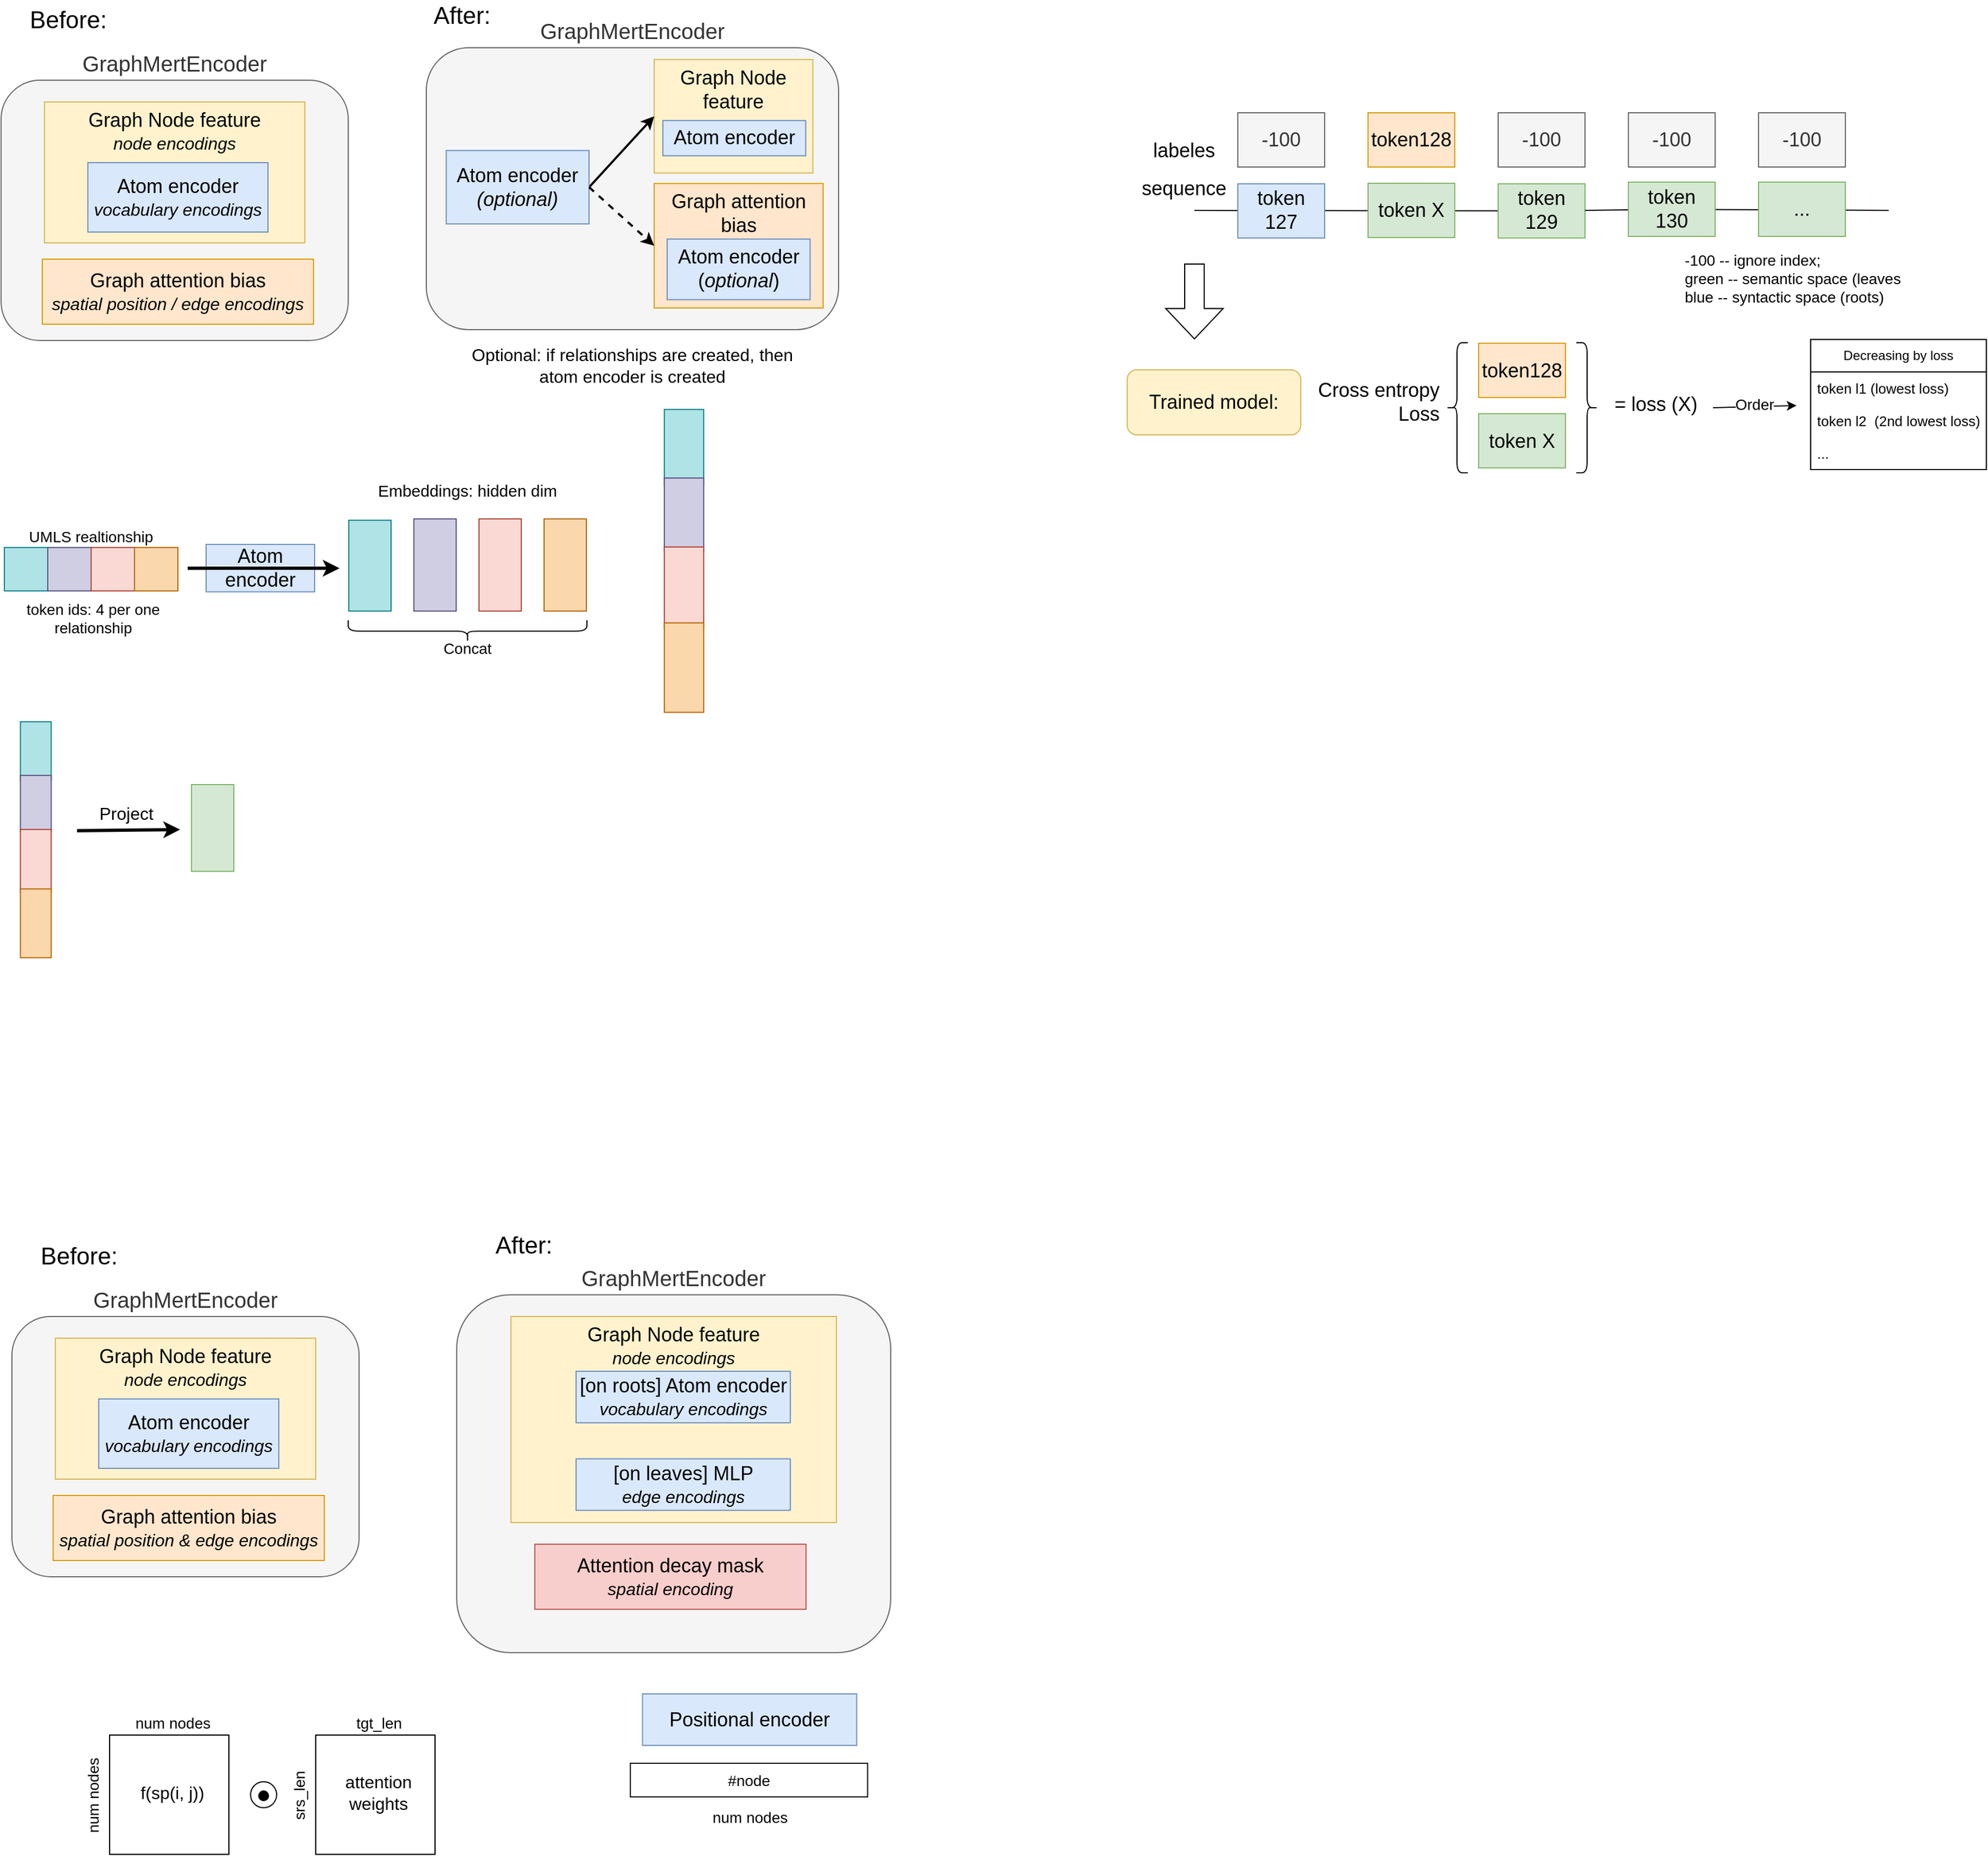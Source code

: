 <mxfile version="25.0.3" pages="2">
  <diagram name="Page-1" id="yuvdnFN4CmruhH1FIkKl">
    <mxGraphModel dx="1133" dy="1225" grid="1" gridSize="10" guides="1" tooltips="1" connect="1" arrows="1" fold="1" page="1" pageScale="1" pageWidth="1600" pageHeight="900" math="0" shadow="0">
      <root>
        <mxCell id="0" />
        <mxCell id="1" parent="0" />
        <mxCell id="zg4am7xlESdSiOFU0udA-6" value="" style="group" parent="1" vertex="1" connectable="0">
          <mxGeometry x="60" y="120" width="320" height="240" as="geometry" />
        </mxCell>
        <mxCell id="zg4am7xlESdSiOFU0udA-4" value="&lt;font style=&quot;font-size: 20px;&quot;&gt;GraphMertEncoder&lt;/font&gt;" style="rounded=1;whiteSpace=wrap;html=1;labelPosition=center;verticalLabelPosition=top;align=center;verticalAlign=bottom;fontSize=18;fillColor=#f5f5f5;fontColor=#333333;strokeColor=#666666;container=1;" parent="zg4am7xlESdSiOFU0udA-6" vertex="1">
          <mxGeometry width="320" height="240" as="geometry" />
        </mxCell>
        <mxCell id="zg4am7xlESdSiOFU0udA-1" value="&lt;font style=&quot;font-size: 18px;&quot;&gt;Graph Node feature&lt;/font&gt;&lt;div&gt;&lt;i&gt;&lt;font style=&quot;font-size: 16px;&quot;&gt;node encodings&lt;/font&gt;&lt;/i&gt;&lt;/div&gt;" style="rounded=0;whiteSpace=wrap;html=1;verticalAlign=top;fillColor=#fff2cc;strokeColor=#d6b656;" parent="zg4am7xlESdSiOFU0udA-6" vertex="1">
          <mxGeometry x="40" y="20" width="240" height="130" as="geometry" />
        </mxCell>
        <mxCell id="zg4am7xlESdSiOFU0udA-2" value="&lt;font style=&quot;font-size: 18px;&quot;&gt;Graph attention bias&lt;/font&gt;&lt;div&gt;&lt;font size=&quot;1&quot;&gt;&lt;i style=&quot;font-size: 16px;&quot;&gt;spatial position / edge encodings&lt;/i&gt;&lt;/font&gt;&lt;/div&gt;" style="rounded=0;whiteSpace=wrap;html=1;fillColor=#ffe6cc;strokeColor=#d79b00;" parent="zg4am7xlESdSiOFU0udA-6" vertex="1">
          <mxGeometry x="38" y="165.003" width="250" height="60" as="geometry" />
        </mxCell>
        <mxCell id="zg4am7xlESdSiOFU0udA-3" value="&lt;font style=&quot;font-size: 18px;&quot;&gt;Atom encoder&lt;/font&gt;&lt;div&gt;&lt;font style=&quot;font-size: 16px;&quot;&gt;&lt;i&gt;vocabulary encodings&lt;/i&gt;&lt;/font&gt;&lt;/div&gt;" style="rounded=0;whiteSpace=wrap;html=1;fillColor=#dae8fc;strokeColor=#6c8ebf;" parent="zg4am7xlESdSiOFU0udA-6" vertex="1">
          <mxGeometry x="80" y="76" width="166" height="64" as="geometry" />
        </mxCell>
        <mxCell id="zg4am7xlESdSiOFU0udA-8" value="" style="group" parent="1" vertex="1" connectable="0">
          <mxGeometry x="452" y="90" width="380" height="260" as="geometry" />
        </mxCell>
        <mxCell id="zg4am7xlESdSiOFU0udA-9" value="&lt;font style=&quot;font-size: 20px;&quot;&gt;GraphMertEncoder&lt;/font&gt;" style="rounded=1;whiteSpace=wrap;html=1;labelPosition=center;verticalLabelPosition=top;align=center;verticalAlign=bottom;fontSize=18;fillColor=#f5f5f5;fontColor=#333333;strokeColor=#666666;container=1;" parent="zg4am7xlESdSiOFU0udA-8" vertex="1">
          <mxGeometry width="380.0" height="260" as="geometry" />
        </mxCell>
        <mxCell id="zg4am7xlESdSiOFU0udA-10" value="&lt;font style=&quot;font-size: 18px;&quot;&gt;Graph Node feature&lt;/font&gt;" style="rounded=0;whiteSpace=wrap;html=1;verticalAlign=top;fillColor=#fff2cc;strokeColor=#d6b656;" parent="zg4am7xlESdSiOFU0udA-9" vertex="1">
          <mxGeometry x="210" y="10.833" width="146.26" height="104.722" as="geometry" />
        </mxCell>
        <mxCell id="zg4am7xlESdSiOFU0udA-13" style="rounded=0;orthogonalLoop=1;jettySize=auto;html=1;exitX=1;exitY=0.5;exitDx=0;exitDy=0;entryX=0;entryY=0.5;entryDx=0;entryDy=0;strokeWidth=2;" parent="zg4am7xlESdSiOFU0udA-9" source="zg4am7xlESdSiOFU0udA-12" target="zg4am7xlESdSiOFU0udA-10" edge="1">
          <mxGeometry relative="1" as="geometry" />
        </mxCell>
        <mxCell id="zg4am7xlESdSiOFU0udA-12" value="&lt;font style=&quot;font-size: 18px;&quot;&gt;Atom encoder&lt;/font&gt;&lt;div&gt;&lt;font size=&quot;4&quot;&gt;&lt;i&gt;(optional)&lt;/i&gt;&lt;/font&gt;&lt;/div&gt;" style="rounded=0;whiteSpace=wrap;html=1;fillColor=#dae8fc;strokeColor=#6c8ebf;" parent="zg4am7xlESdSiOFU0udA-9" vertex="1">
          <mxGeometry x="18.33" y="94.792" width="131.67" height="67.708" as="geometry" />
        </mxCell>
        <mxCell id="zg4am7xlESdSiOFU0udA-11" value="&lt;font style=&quot;font-size: 18px;&quot;&gt;Graph attention bias&lt;/font&gt;" style="rounded=0;whiteSpace=wrap;html=1;fillColor=#ffe6cc;strokeColor=#d79b00;verticalAlign=top;" parent="zg4am7xlESdSiOFU0udA-9" vertex="1">
          <mxGeometry x="210" y="125.185" width="155.76" height="114.814" as="geometry" />
        </mxCell>
        <mxCell id="zg4am7xlESdSiOFU0udA-14" style="rounded=0;orthogonalLoop=1;jettySize=auto;html=1;exitX=1;exitY=0.5;exitDx=0;exitDy=0;entryX=0;entryY=0.5;entryDx=0;entryDy=0;dashed=1;strokeWidth=2;" parent="zg4am7xlESdSiOFU0udA-9" source="zg4am7xlESdSiOFU0udA-12" target="zg4am7xlESdSiOFU0udA-11" edge="1">
          <mxGeometry relative="1" as="geometry" />
        </mxCell>
        <mxCell id="zg4am7xlESdSiOFU0udA-15" value="&lt;font style=&quot;font-size: 18px;&quot;&gt;Atom encoder&lt;/font&gt;" style="rounded=0;whiteSpace=wrap;html=1;fillColor=#dae8fc;strokeColor=#6c8ebf;" parent="zg4am7xlESdSiOFU0udA-9" vertex="1">
          <mxGeometry x="218.04" y="67.167" width="131.67" height="32.5" as="geometry" />
        </mxCell>
        <mxCell id="zg4am7xlESdSiOFU0udA-16" value="&lt;font style=&quot;font-size: 18px;&quot;&gt;Atom encoder&lt;/font&gt;&lt;div&gt;&lt;font style=&quot;font-size: 18px;&quot;&gt;(&lt;i&gt;optional&lt;/i&gt;)&lt;/font&gt;&lt;/div&gt;" style="rounded=0;whiteSpace=wrap;html=1;fillColor=#dae8fc;strokeColor=#6c8ebf;" parent="zg4am7xlESdSiOFU0udA-9" vertex="1">
          <mxGeometry x="222.05" y="176.466" width="131.67" height="55.83" as="geometry" />
        </mxCell>
        <mxCell id="zg4am7xlESdSiOFU0udA-19" value="&lt;font style=&quot;font-size: 16px;&quot;&gt;Optional: if relationships are created, then atom encoder is created&lt;/font&gt;" style="text;html=1;align=center;verticalAlign=middle;whiteSpace=wrap;rounded=0;" parent="1" vertex="1">
          <mxGeometry x="482" y="348" width="320" height="70" as="geometry" />
        </mxCell>
        <mxCell id="zg4am7xlESdSiOFU0udA-30" value="" style="rounded=0;whiteSpace=wrap;html=1;rotation=-90;fillColor=#b0e3e6;strokeColor=#0e8088;" parent="1" vertex="1">
          <mxGeometry x="358.12" y="548.13" width="83.75" height="39" as="geometry" />
        </mxCell>
        <mxCell id="zg4am7xlESdSiOFU0udA-31" value="" style="rounded=0;whiteSpace=wrap;html=1;rotation=-90;fillColor=#d0cee2;strokeColor=#56517e;" parent="1" vertex="1">
          <mxGeometry x="417.5" y="547.5" width="85" height="39" as="geometry" />
        </mxCell>
        <mxCell id="zg4am7xlESdSiOFU0udA-32" value="" style="rounded=0;whiteSpace=wrap;html=1;rotation=-90;fillColor=#fad9d5;strokeColor=#ae4132;" parent="1" vertex="1">
          <mxGeometry x="477.5" y="547.5" width="85" height="39" as="geometry" />
        </mxCell>
        <mxCell id="zg4am7xlESdSiOFU0udA-33" value="" style="rounded=0;whiteSpace=wrap;html=1;rotation=-90;fillColor=#fad7ac;strokeColor=#b46504;" parent="1" vertex="1">
          <mxGeometry x="537.5" y="547.5" width="85" height="39" as="geometry" />
        </mxCell>
        <mxCell id="zg4am7xlESdSiOFU0udA-36" value="&lt;font style=&quot;font-size: 18px;&quot;&gt;Atom encoder&lt;/font&gt;" style="rounded=0;whiteSpace=wrap;html=1;fillColor=#dae8fc;strokeColor=#6c8ebf;" parent="1" vertex="1">
          <mxGeometry x="249" y="548" width="100" height="43.75" as="geometry" />
        </mxCell>
        <mxCell id="zg4am7xlESdSiOFU0udA-35" value="" style="endArrow=classic;html=1;rounded=0;strokeWidth=3;" parent="1" edge="1">
          <mxGeometry width="50" height="50" relative="1" as="geometry">
            <mxPoint x="232" y="570" as="sourcePoint" />
            <mxPoint x="372" y="570" as="targetPoint" />
          </mxGeometry>
        </mxCell>
        <mxCell id="zg4am7xlESdSiOFU0udA-40" value="&lt;font style=&quot;font-size: 15px;&quot;&gt;Embeddings: hidden dim&lt;/font&gt;" style="text;html=1;align=center;verticalAlign=middle;whiteSpace=wrap;rounded=0;" parent="1" vertex="1">
          <mxGeometry x="400" y="483" width="180" height="30" as="geometry" />
        </mxCell>
        <mxCell id="zg4am7xlESdSiOFU0udA-41" value="" style="shape=curlyBracket;whiteSpace=wrap;html=1;rounded=1;labelPosition=center;verticalLabelPosition=bottom;align=center;verticalAlign=top;rotation=-90;" parent="1" vertex="1">
          <mxGeometry x="480" y="518" width="20" height="220" as="geometry" />
        </mxCell>
        <mxCell id="zg4am7xlESdSiOFU0udA-42" value="&lt;font style=&quot;font-size: 14px;&quot;&gt;Concat&lt;/font&gt;" style="text;html=1;align=center;verticalAlign=middle;whiteSpace=wrap;rounded=0;" parent="1" vertex="1">
          <mxGeometry x="460" y="629" width="60" height="30" as="geometry" />
        </mxCell>
        <mxCell id="zg4am7xlESdSiOFU0udA-45" value="" style="shape=image;html=1;verticalAlign=top;verticalLabelPosition=bottom;labelBackgroundColor=#ffffff;imageAspect=0;aspect=fixed;image=https://cdn2.iconfinder.com/data/icons/css-vol-2/24/math-equal-128.png" parent="1" vertex="1">
          <mxGeometry x="607" y="547" width="50" height="50" as="geometry" />
        </mxCell>
        <mxCell id="zg4am7xlESdSiOFU0udA-46" value="" style="rounded=0;whiteSpace=wrap;html=1;rotation=-90;fillColor=#d5e8d4;strokeColor=#82b366;" parent="1" vertex="1">
          <mxGeometry x="215" y="790" width="80" height="39" as="geometry" />
        </mxCell>
        <mxCell id="zg4am7xlESdSiOFU0udA-48" value="" style="endArrow=classic;html=1;rounded=0;strokeWidth=3;" parent="1" edge="1">
          <mxGeometry width="50" height="50" relative="1" as="geometry">
            <mxPoint x="130" y="812" as="sourcePoint" />
            <mxPoint x="225" y="811" as="targetPoint" />
          </mxGeometry>
        </mxCell>
        <mxCell id="zg4am7xlESdSiOFU0udA-50" value="&lt;font style=&quot;font-size: 16px;&quot;&gt;Project&lt;/font&gt;" style="edgeLabel;html=1;align=center;verticalAlign=bottom;resizable=0;points=[];labelPosition=center;verticalLabelPosition=top;fontSize=14;" parent="zg4am7xlESdSiOFU0udA-48" vertex="1" connectable="0">
          <mxGeometry x="0.39" y="1" relative="1" as="geometry">
            <mxPoint x="-21" y="-3" as="offset" />
          </mxGeometry>
        </mxCell>
        <mxCell id="RV-FsLHtvuWJovbYujER-7" value="" style="group" parent="1" vertex="1" connectable="0">
          <mxGeometry x="60" y="550.88" width="170" height="80" as="geometry" />
        </mxCell>
        <mxCell id="RV-FsLHtvuWJovbYujER-5" value="UMLS realtionship" style="group;labelPosition=center;verticalLabelPosition=top;align=center;verticalAlign=bottom;fontSize=14;" parent="RV-FsLHtvuWJovbYujER-7" vertex="1" connectable="0">
          <mxGeometry x="3" width="160" height="40" as="geometry" />
        </mxCell>
        <mxCell id="RV-FsLHtvuWJovbYujER-1" value="" style="whiteSpace=wrap;html=1;aspect=fixed;fillColor=#b0e3e6;strokeColor=#0e8088;" parent="RV-FsLHtvuWJovbYujER-5" vertex="1">
          <mxGeometry width="40" height="40" as="geometry" />
        </mxCell>
        <mxCell id="RV-FsLHtvuWJovbYujER-2" value="" style="whiteSpace=wrap;html=1;aspect=fixed;fillColor=#d0cee2;strokeColor=#56517e;" parent="RV-FsLHtvuWJovbYujER-5" vertex="1">
          <mxGeometry x="40" width="40" height="40" as="geometry" />
        </mxCell>
        <mxCell id="RV-FsLHtvuWJovbYujER-3" value="" style="whiteSpace=wrap;html=1;aspect=fixed;fillColor=#fad9d5;strokeColor=#ae4132;" parent="RV-FsLHtvuWJovbYujER-5" vertex="1">
          <mxGeometry x="80" width="40" height="40" as="geometry" />
        </mxCell>
        <mxCell id="RV-FsLHtvuWJovbYujER-4" value="" style="whiteSpace=wrap;html=1;aspect=fixed;fillColor=#fad7ac;strokeColor=#b46504;" parent="RV-FsLHtvuWJovbYujER-5" vertex="1">
          <mxGeometry x="120" width="40" height="40" as="geometry" />
        </mxCell>
        <mxCell id="zg4am7xlESdSiOFU0udA-34" value="&lt;font style=&quot;font-size: 14px;&quot;&gt;token ids: 4 per one relationship&lt;/font&gt;" style="text;html=1;align=center;verticalAlign=middle;whiteSpace=wrap;rounded=0;fontSize=14;" parent="RV-FsLHtvuWJovbYujER-7" vertex="1">
          <mxGeometry y="50" width="170" height="30" as="geometry" />
        </mxCell>
        <mxCell id="RV-FsLHtvuWJovbYujER-8" value="&lt;font style=&quot;font-size: 22px;&quot;&gt;Before:&lt;/font&gt;" style="text;html=1;align=center;verticalAlign=middle;whiteSpace=wrap;rounded=0;" parent="1" vertex="1">
          <mxGeometry x="77" y="50" width="90" height="30" as="geometry" />
        </mxCell>
        <mxCell id="RV-FsLHtvuWJovbYujER-9" value="&lt;font style=&quot;font-size: 22px;&quot;&gt;After:&lt;/font&gt;" style="text;html=1;align=center;verticalAlign=middle;whiteSpace=wrap;rounded=0;" parent="1" vertex="1">
          <mxGeometry x="455" y="46" width="60" height="30" as="geometry" />
        </mxCell>
        <mxCell id="MMutbW-EPVTEhTYXHN1m-5" value="" style="group" parent="1" vertex="1" connectable="0">
          <mxGeometry x="670" y="426" width="39" height="274" as="geometry" />
        </mxCell>
        <mxCell id="MMutbW-EPVTEhTYXHN1m-1" value="" style="rounded=0;whiteSpace=wrap;html=1;rotation=-90;fillColor=#b0e3e6;strokeColor=#0e8088;" parent="MMutbW-EPVTEhTYXHN1m-5" vertex="1">
          <mxGeometry x="-15.5" y="14.421" width="70" height="36.285" as="geometry" />
        </mxCell>
        <mxCell id="MMutbW-EPVTEhTYXHN1m-2" value="" style="rounded=0;whiteSpace=wrap;html=1;rotation=-90;fillColor=#d0cee2;strokeColor=#56517e;" parent="MMutbW-EPVTEhTYXHN1m-5" vertex="1">
          <mxGeometry x="-14.25" y="76.413" width="67.5" height="36.285" as="geometry" />
        </mxCell>
        <mxCell id="MMutbW-EPVTEhTYXHN1m-3" value="" style="rounded=0;whiteSpace=wrap;html=1;rotation=-90;fillColor=#fad9d5;strokeColor=#ae4132;" parent="MMutbW-EPVTEhTYXHN1m-5" vertex="1">
          <mxGeometry x="-18" y="143.745" width="75" height="36.285" as="geometry" />
        </mxCell>
        <mxCell id="MMutbW-EPVTEhTYXHN1m-4" value="" style="rounded=0;whiteSpace=wrap;html=1;rotation=-90;fillColor=#fad7ac;strokeColor=#b46504;" parent="MMutbW-EPVTEhTYXHN1m-5" vertex="1">
          <mxGeometry x="-21.75" y="217.479" width="82.5" height="36.285" as="geometry" />
        </mxCell>
        <mxCell id="MMutbW-EPVTEhTYXHN1m-6" value="" style="group" parent="1" vertex="1" connectable="0">
          <mxGeometry x="77" y="713" width="30" height="214.5" as="geometry" />
        </mxCell>
        <mxCell id="MMutbW-EPVTEhTYXHN1m-7" value="" style="rounded=0;whiteSpace=wrap;html=1;rotation=-90;fillColor=#b0e3e6;strokeColor=#0e8088;" parent="MMutbW-EPVTEhTYXHN1m-6" vertex="1">
          <mxGeometry x="-11.923" y="11.289" width="53.846" height="28.406" as="geometry" />
        </mxCell>
        <mxCell id="MMutbW-EPVTEhTYXHN1m-8" value="" style="rounded=0;whiteSpace=wrap;html=1;rotation=-90;fillColor=#d0cee2;strokeColor=#56517e;" parent="MMutbW-EPVTEhTYXHN1m-6" vertex="1">
          <mxGeometry x="-10.962" y="59.82" width="51.923" height="28.406" as="geometry" />
        </mxCell>
        <mxCell id="MMutbW-EPVTEhTYXHN1m-9" value="" style="rounded=0;whiteSpace=wrap;html=1;rotation=-90;fillColor=#fad9d5;strokeColor=#ae4132;" parent="MMutbW-EPVTEhTYXHN1m-6" vertex="1">
          <mxGeometry x="-13.846" y="112.531" width="57.692" height="28.406" as="geometry" />
        </mxCell>
        <mxCell id="MMutbW-EPVTEhTYXHN1m-10" value="" style="rounded=0;whiteSpace=wrap;html=1;rotation=-90;fillColor=#fad7ac;strokeColor=#b46504;" parent="MMutbW-EPVTEhTYXHN1m-6" vertex="1">
          <mxGeometry x="-16.731" y="170.253" width="63.462" height="28.406" as="geometry" />
        </mxCell>
        <mxCell id="xKOzAoOrU4ldWX6iVF7p-1" value="" style="endArrow=none;html=1;rounded=0;" parent="1" source="gIFt_v0iBFxSIIZcuo0Y-3" edge="1">
          <mxGeometry width="50" height="50" relative="1" as="geometry">
            <mxPoint x="1200" y="240" as="sourcePoint" />
            <mxPoint x="1800" y="240" as="targetPoint" />
          </mxGeometry>
        </mxCell>
        <mxCell id="gIFt_v0iBFxSIIZcuo0Y-2" value="" style="endArrow=none;html=1;rounded=0;" parent="1" target="gIFt_v0iBFxSIIZcuo0Y-1" edge="1">
          <mxGeometry width="50" height="50" relative="1" as="geometry">
            <mxPoint x="1160" y="240" as="sourcePoint" />
            <mxPoint x="1710" y="239.5" as="targetPoint" />
          </mxGeometry>
        </mxCell>
        <mxCell id="gIFt_v0iBFxSIIZcuo0Y-1" value="&lt;font style=&quot;font-size: 18px;&quot;&gt;token 129&lt;/font&gt;" style="rounded=0;whiteSpace=wrap;html=1;fillColor=#d5e8d4;strokeColor=#82b366;" parent="1" vertex="1">
          <mxGeometry x="1440" y="215.47" width="80" height="50" as="geometry" />
        </mxCell>
        <mxCell id="xKOzAoOrU4ldWX6iVF7p-4" value="&lt;font style=&quot;font-size: 18px;&quot;&gt;token X&lt;/font&gt;" style="rounded=0;whiteSpace=wrap;html=1;fillColor=#d5e8d4;strokeColor=#82b366;" parent="1" vertex="1">
          <mxGeometry x="1320" y="215" width="80" height="50" as="geometry" />
        </mxCell>
        <mxCell id="gIFt_v0iBFxSIIZcuo0Y-4" value="" style="endArrow=none;html=1;rounded=0;" parent="1" source="gIFt_v0iBFxSIIZcuo0Y-1" target="gIFt_v0iBFxSIIZcuo0Y-3" edge="1">
          <mxGeometry width="50" height="50" relative="1" as="geometry">
            <mxPoint x="1520" y="240" as="sourcePoint" />
            <mxPoint x="1710" y="239.5" as="targetPoint" />
          </mxGeometry>
        </mxCell>
        <mxCell id="gIFt_v0iBFxSIIZcuo0Y-3" value="&lt;font style=&quot;font-size: 18px;&quot;&gt;token 130&lt;/font&gt;" style="rounded=0;whiteSpace=wrap;html=1;fillColor=#d5e8d4;strokeColor=#82b366;" parent="1" vertex="1">
          <mxGeometry x="1560" y="214" width="80" height="50" as="geometry" />
        </mxCell>
        <mxCell id="gIFt_v0iBFxSIIZcuo0Y-5" value="&lt;font size=&quot;4&quot;&gt;...&lt;/font&gt;" style="rounded=0;whiteSpace=wrap;html=1;fillColor=#d5e8d4;strokeColor=#82b366;" parent="1" vertex="1">
          <mxGeometry x="1680" y="214" width="80" height="50" as="geometry" />
        </mxCell>
        <mxCell id="gIFt_v0iBFxSIIZcuo0Y-7" value="&lt;font style=&quot;font-size: 18px;&quot;&gt;-100&lt;/font&gt;" style="rounded=0;whiteSpace=wrap;html=1;fillColor=#f5f5f5;fontColor=#333333;strokeColor=#666666;" parent="1" vertex="1">
          <mxGeometry x="1440" y="150" width="80" height="50" as="geometry" />
        </mxCell>
        <mxCell id="gIFt_v0iBFxSIIZcuo0Y-8" value="&lt;font style=&quot;font-size: 18px;&quot;&gt;token128&lt;/font&gt;" style="rounded=0;whiteSpace=wrap;html=1;fillColor=#ffe6cc;strokeColor=#d79b00;" parent="1" vertex="1">
          <mxGeometry x="1320" y="150" width="80" height="50" as="geometry" />
        </mxCell>
        <mxCell id="gIFt_v0iBFxSIIZcuo0Y-9" value="&lt;font style=&quot;font-size: 18px;&quot;&gt;-100&lt;/font&gt;" style="rounded=0;whiteSpace=wrap;html=1;fillColor=#f5f5f5;fontColor=#333333;strokeColor=#666666;" parent="1" vertex="1">
          <mxGeometry x="1560" y="150" width="80" height="50" as="geometry" />
        </mxCell>
        <mxCell id="gIFt_v0iBFxSIIZcuo0Y-10" value="&lt;font style=&quot;font-size: 18px;&quot;&gt;-100&lt;/font&gt;" style="rounded=0;whiteSpace=wrap;html=1;fillColor=#f5f5f5;fontColor=#333333;strokeColor=#666666;" parent="1" vertex="1">
          <mxGeometry x="1680" y="150" width="80" height="50" as="geometry" />
        </mxCell>
        <mxCell id="gIFt_v0iBFxSIIZcuo0Y-11" value="&lt;font style=&quot;font-size: 18px;&quot;&gt;token 127&lt;/font&gt;" style="rounded=0;whiteSpace=wrap;html=1;fillColor=#dae8fc;strokeColor=#6c8ebf;" parent="1" vertex="1">
          <mxGeometry x="1200" y="215.47" width="80" height="50" as="geometry" />
        </mxCell>
        <mxCell id="gIFt_v0iBFxSIIZcuo0Y-12" value="&lt;font style=&quot;font-size: 18px;&quot;&gt;-100&lt;/font&gt;" style="rounded=0;whiteSpace=wrap;html=1;fillColor=#f5f5f5;fontColor=#333333;strokeColor=#666666;" parent="1" vertex="1">
          <mxGeometry x="1200" y="150" width="80" height="50" as="geometry" />
        </mxCell>
        <mxCell id="gIFt_v0iBFxSIIZcuo0Y-14" value="&lt;font style=&quot;font-size: 18px;&quot;&gt;labeles&lt;/font&gt;" style="text;html=1;align=center;verticalAlign=middle;resizable=0;points=[];autosize=1;strokeColor=none;fillColor=none;" parent="1" vertex="1">
          <mxGeometry x="1110" y="170" width="80" height="30" as="geometry" />
        </mxCell>
        <mxCell id="gIFt_v0iBFxSIIZcuo0Y-15" value="&lt;font style=&quot;font-size: 18px;&quot;&gt;sequence&lt;/font&gt;" style="text;html=1;align=center;verticalAlign=middle;resizable=0;points=[];autosize=1;strokeColor=none;fillColor=none;" parent="1" vertex="1">
          <mxGeometry x="1100" y="205" width="100" height="30" as="geometry" />
        </mxCell>
        <mxCell id="gIFt_v0iBFxSIIZcuo0Y-18" value="&lt;font style=&quot;font-size: 18px;&quot;&gt;Trained model:&lt;/font&gt;" style="rounded=1;whiteSpace=wrap;html=1;fillColor=#fff2cc;strokeColor=#d6b656;" parent="1" vertex="1">
          <mxGeometry x="1098" y="387" width="160" height="60" as="geometry" />
        </mxCell>
        <mxCell id="gIFt_v0iBFxSIIZcuo0Y-19" value="" style="shape=flexArrow;endArrow=classic;html=1;rounded=0;endWidth=34;endSize=9;width=18;" parent="1" edge="1">
          <mxGeometry width="50" height="50" relative="1" as="geometry">
            <mxPoint x="1160" y="289" as="sourcePoint" />
            <mxPoint x="1160" y="359" as="targetPoint" />
            <Array as="points" />
          </mxGeometry>
        </mxCell>
        <mxCell id="gIFt_v0iBFxSIIZcuo0Y-22" value="" style="shape=curlyBracket;whiteSpace=wrap;html=1;rounded=1;labelPosition=left;verticalLabelPosition=middle;align=right;verticalAlign=middle;" parent="1" vertex="1">
          <mxGeometry x="1392" y="362" width="20" height="120" as="geometry" />
        </mxCell>
        <mxCell id="gIFt_v0iBFxSIIZcuo0Y-23" value="" style="shape=curlyBracket;whiteSpace=wrap;html=1;rounded=1;flipH=1;labelPosition=right;verticalLabelPosition=middle;align=left;verticalAlign=middle;" parent="1" vertex="1">
          <mxGeometry x="1512" y="362" width="20" height="120" as="geometry" />
        </mxCell>
        <mxCell id="gIFt_v0iBFxSIIZcuo0Y-24" value="&lt;font style=&quot;font-size: 18px;&quot;&gt;Cross entropy&amp;nbsp;&lt;/font&gt;&lt;div&gt;&lt;font style=&quot;font-size: 18px;&quot;&gt;Loss&amp;nbsp;&lt;/font&gt;&lt;/div&gt;" style="text;html=1;align=right;verticalAlign=middle;resizable=0;points=[];autosize=1;strokeColor=none;fillColor=none;" parent="1" vertex="1">
          <mxGeometry x="1252" y="387" width="140" height="60" as="geometry" />
        </mxCell>
        <mxCell id="gIFt_v0iBFxSIIZcuo0Y-25" value="&lt;font style=&quot;font-size: 18px;&quot;&gt;= loss (X)&lt;/font&gt;" style="text;html=1;align=center;verticalAlign=middle;resizable=0;points=[];autosize=1;strokeColor=none;fillColor=none;" parent="1" vertex="1">
          <mxGeometry x="1535" y="404" width="100" height="30" as="geometry" />
        </mxCell>
        <mxCell id="gIFt_v0iBFxSIIZcuo0Y-26" value="&lt;font style=&quot;font-size: 18px;&quot;&gt;token X&lt;/font&gt;" style="rounded=0;whiteSpace=wrap;html=1;fillColor=#d5e8d4;strokeColor=#82b366;" parent="1" vertex="1">
          <mxGeometry x="1422" y="427.5" width="80" height="50" as="geometry" />
        </mxCell>
        <mxCell id="gIFt_v0iBFxSIIZcuo0Y-27" value="&lt;font style=&quot;font-size: 18px;&quot;&gt;token128&lt;/font&gt;" style="rounded=0;whiteSpace=wrap;html=1;fillColor=#ffe6cc;strokeColor=#d79b00;" parent="1" vertex="1">
          <mxGeometry x="1422" y="362.5" width="80" height="50" as="geometry" />
        </mxCell>
        <mxCell id="gIFt_v0iBFxSIIZcuo0Y-28" value="" style="endArrow=classic;html=1;rounded=0;" parent="1" edge="1">
          <mxGeometry width="50" height="50" relative="1" as="geometry">
            <mxPoint x="1638" y="422" as="sourcePoint" />
            <mxPoint x="1715" y="420" as="targetPoint" />
          </mxGeometry>
        </mxCell>
        <mxCell id="gIFt_v0iBFxSIIZcuo0Y-30" value="&lt;font style=&quot;font-size: 14px;&quot;&gt;Order&lt;/font&gt;" style="edgeLabel;html=1;align=center;verticalAlign=middle;resizable=0;points=[];" parent="gIFt_v0iBFxSIIZcuo0Y-28" vertex="1" connectable="0">
          <mxGeometry x="-0.2" y="2" relative="1" as="geometry">
            <mxPoint x="7" as="offset" />
          </mxGeometry>
        </mxCell>
        <mxCell id="gIFt_v0iBFxSIIZcuo0Y-31" value="&lt;font style=&quot;font-size: 14px;&quot;&gt;-100 -- ignore index;&lt;/font&gt;&lt;div style=&quot;font-size: 14px;&quot;&gt;&lt;font style=&quot;font-size: 14px;&quot;&gt;green -- semantic space (leaves&lt;/font&gt;&lt;/div&gt;&lt;div style=&quot;font-size: 14px;&quot;&gt;&lt;font style=&quot;font-size: 14px;&quot;&gt;blue -- syntactic space (roots)&lt;/font&gt;&lt;/div&gt;" style="text;html=1;align=left;verticalAlign=middle;resizable=0;points=[];autosize=1;strokeColor=none;fillColor=none;" parent="1" vertex="1">
          <mxGeometry x="1610" y="273" width="220" height="60" as="geometry" />
        </mxCell>
        <mxCell id="gIFt_v0iBFxSIIZcuo0Y-32" value="Decreasing by loss" style="swimlane;fontStyle=0;childLayout=stackLayout;horizontal=1;startSize=30;horizontalStack=0;resizeParent=1;resizeParentMax=0;resizeLast=0;collapsible=1;marginBottom=0;whiteSpace=wrap;html=1;" parent="1" vertex="1">
          <mxGeometry x="1728" y="359" width="162" height="120" as="geometry" />
        </mxCell>
        <mxCell id="gIFt_v0iBFxSIIZcuo0Y-33" value="&lt;font style=&quot;font-size: 13px;&quot;&gt;token l1 (lowest loss)&lt;/font&gt;" style="text;strokeColor=none;fillColor=none;align=left;verticalAlign=middle;spacingLeft=4;spacingRight=4;overflow=hidden;points=[[0,0.5],[1,0.5]];portConstraint=eastwest;rotatable=0;whiteSpace=wrap;html=1;" parent="gIFt_v0iBFxSIIZcuo0Y-32" vertex="1">
          <mxGeometry y="30" width="162" height="30" as="geometry" />
        </mxCell>
        <mxCell id="gIFt_v0iBFxSIIZcuo0Y-34" value="&lt;font style=&quot;font-size: 13px;&quot;&gt;token l2 &amp;nbsp;(2nd lowest loss)&lt;/font&gt;" style="text;strokeColor=none;fillColor=none;align=left;verticalAlign=middle;spacingLeft=4;spacingRight=4;overflow=hidden;points=[[0,0.5],[1,0.5]];portConstraint=eastwest;rotatable=0;whiteSpace=wrap;html=1;" parent="gIFt_v0iBFxSIIZcuo0Y-32" vertex="1">
          <mxGeometry y="60" width="162" height="30" as="geometry" />
        </mxCell>
        <mxCell id="gIFt_v0iBFxSIIZcuo0Y-35" value="&lt;font size=&quot;2&quot;&gt;...&lt;/font&gt;" style="text;strokeColor=none;fillColor=none;align=left;verticalAlign=middle;spacingLeft=4;spacingRight=4;overflow=hidden;points=[[0,0.5],[1,0.5]];portConstraint=eastwest;rotatable=0;whiteSpace=wrap;html=1;" parent="gIFt_v0iBFxSIIZcuo0Y-32" vertex="1">
          <mxGeometry y="90" width="162" height="30" as="geometry" />
        </mxCell>
        <mxCell id="quQvMwnNLngK8ZL6Y7wO-1" value="" style="group" parent="1" vertex="1" connectable="0">
          <mxGeometry x="70" y="1260" width="320" height="240" as="geometry" />
        </mxCell>
        <mxCell id="quQvMwnNLngK8ZL6Y7wO-2" value="&lt;font style=&quot;font-size: 20px;&quot;&gt;GraphMertEncoder&lt;/font&gt;" style="rounded=1;whiteSpace=wrap;html=1;labelPosition=center;verticalLabelPosition=top;align=center;verticalAlign=bottom;fontSize=18;fillColor=#f5f5f5;fontColor=#333333;strokeColor=#666666;container=1;" parent="quQvMwnNLngK8ZL6Y7wO-1" vertex="1">
          <mxGeometry width="320" height="240" as="geometry" />
        </mxCell>
        <mxCell id="quQvMwnNLngK8ZL6Y7wO-3" value="&lt;font style=&quot;font-size: 18px;&quot;&gt;Graph Node feature&lt;/font&gt;&lt;div&gt;&lt;i&gt;&lt;font style=&quot;font-size: 16px;&quot;&gt;node encodings&lt;/font&gt;&lt;/i&gt;&lt;/div&gt;" style="rounded=0;whiteSpace=wrap;html=1;verticalAlign=top;fillColor=#fff2cc;strokeColor=#d6b656;" parent="quQvMwnNLngK8ZL6Y7wO-1" vertex="1">
          <mxGeometry x="40" y="20" width="240" height="130" as="geometry" />
        </mxCell>
        <mxCell id="quQvMwnNLngK8ZL6Y7wO-4" value="&lt;font style=&quot;font-size: 18px;&quot;&gt;Graph attention bias&lt;/font&gt;&lt;div&gt;&lt;font size=&quot;1&quot;&gt;&lt;i style=&quot;font-size: 16px;&quot;&gt;spatial position &amp;amp; edge encodings&lt;/i&gt;&lt;/font&gt;&lt;/div&gt;" style="rounded=0;whiteSpace=wrap;html=1;fillColor=#ffe6cc;strokeColor=#d79b00;" parent="quQvMwnNLngK8ZL6Y7wO-1" vertex="1">
          <mxGeometry x="38" y="165.003" width="250" height="60" as="geometry" />
        </mxCell>
        <mxCell id="quQvMwnNLngK8ZL6Y7wO-5" value="&lt;font style=&quot;font-size: 18px;&quot;&gt;Atom encoder&lt;/font&gt;&lt;div&gt;&lt;font style=&quot;font-size: 16px;&quot;&gt;&lt;i&gt;vocabulary encodings&lt;/i&gt;&lt;/font&gt;&lt;/div&gt;" style="rounded=0;whiteSpace=wrap;html=1;fillColor=#dae8fc;strokeColor=#6c8ebf;" parent="quQvMwnNLngK8ZL6Y7wO-1" vertex="1">
          <mxGeometry x="80" y="76" width="166" height="64" as="geometry" />
        </mxCell>
        <mxCell id="quQvMwnNLngK8ZL6Y7wO-6" value="&lt;font style=&quot;font-size: 22px;&quot;&gt;Before:&lt;/font&gt;" style="text;html=1;align=center;verticalAlign=middle;whiteSpace=wrap;rounded=0;" parent="1" vertex="1">
          <mxGeometry x="87" y="1190" width="90" height="30" as="geometry" />
        </mxCell>
        <mxCell id="quQvMwnNLngK8ZL6Y7wO-7" value="" style="group" parent="1" vertex="1" connectable="0">
          <mxGeometry x="480" y="1240" width="400" height="330" as="geometry" />
        </mxCell>
        <mxCell id="quQvMwnNLngK8ZL6Y7wO-8" value="&lt;font style=&quot;font-size: 20px;&quot;&gt;GraphMertEncoder&lt;/font&gt;" style="rounded=1;whiteSpace=wrap;html=1;labelPosition=center;verticalLabelPosition=top;align=center;verticalAlign=bottom;fontSize=18;fillColor=#f5f5f5;fontColor=#333333;strokeColor=#666666;container=1;" parent="quQvMwnNLngK8ZL6Y7wO-7" vertex="1">
          <mxGeometry width="400" height="330" as="geometry" />
        </mxCell>
        <mxCell id="MvXLZv7yzCAG0Im40w-0-1" value="&lt;font style=&quot;font-size: 18px;&quot;&gt;Attention decay mask&lt;/font&gt;&lt;div&gt;&lt;font size=&quot;1&quot;&gt;&lt;i style=&quot;font-size: 16px;&quot;&gt;spatial encoding&lt;/i&gt;&lt;/font&gt;&lt;/div&gt;" style="rounded=0;whiteSpace=wrap;html=1;fillColor=#f8cecc;strokeColor=#b85450;" vertex="1" parent="quQvMwnNLngK8ZL6Y7wO-8">
          <mxGeometry x="72" y="230.003" width="250" height="60" as="geometry" />
        </mxCell>
        <mxCell id="quQvMwnNLngK8ZL6Y7wO-9" value="&lt;font style=&quot;font-size: 18px;&quot;&gt;Graph Node feature&lt;/font&gt;&lt;div&gt;&lt;i&gt;&lt;font style=&quot;font-size: 16px;&quot;&gt;node encodings&lt;/font&gt;&lt;/i&gt;&lt;/div&gt;" style="rounded=0;whiteSpace=wrap;html=1;verticalAlign=top;fillColor=#fff2cc;strokeColor=#d6b656;" parent="quQvMwnNLngK8ZL6Y7wO-7" vertex="1">
          <mxGeometry x="50" y="20" width="300" height="190" as="geometry" />
        </mxCell>
        <mxCell id="quQvMwnNLngK8ZL6Y7wO-11" value="&lt;font style=&quot;font-size: 18px;&quot;&gt;[on roots] Atom encoder&lt;/font&gt;&lt;div&gt;&lt;font style=&quot;font-size: 16px;&quot;&gt;&lt;i&gt;vocabulary encodings&lt;/i&gt;&lt;/font&gt;&lt;/div&gt;" style="rounded=0;whiteSpace=wrap;html=1;fillColor=#dae8fc;strokeColor=#6c8ebf;" parent="quQvMwnNLngK8ZL6Y7wO-7" vertex="1">
          <mxGeometry x="110" y="70.5" width="197.5" height="47.5" as="geometry" />
        </mxCell>
        <mxCell id="quQvMwnNLngK8ZL6Y7wO-13" value="&lt;font&gt;&lt;font size=&quot;4&quot;&gt;[on leaves] MLP&lt;/font&gt;&lt;/font&gt;&lt;div&gt;&lt;font style=&quot;font-size: 16px;&quot;&gt;&lt;i&gt;edge encodings&lt;/i&gt;&lt;/font&gt;&lt;/div&gt;" style="rounded=0;whiteSpace=wrap;html=1;fillColor=#dae8fc;strokeColor=#6c8ebf;" parent="quQvMwnNLngK8ZL6Y7wO-7" vertex="1">
          <mxGeometry x="110" y="151.25" width="197.5" height="47.5" as="geometry" />
        </mxCell>
        <mxCell id="quQvMwnNLngK8ZL6Y7wO-12" value="&lt;font style=&quot;font-size: 22px;&quot;&gt;After:&lt;/font&gt;" style="text;html=1;align=center;verticalAlign=middle;whiteSpace=wrap;rounded=0;" parent="1" vertex="1">
          <mxGeometry x="497" y="1180" width="90" height="30" as="geometry" />
        </mxCell>
        <mxCell id="quQvMwnNLngK8ZL6Y7wO-25" value="" style="group" parent="1" vertex="1" connectable="0">
          <mxGeometry x="130" y="1620" width="140" height="135" as="geometry" />
        </mxCell>
        <mxCell id="quQvMwnNLngK8ZL6Y7wO-18" value="" style="whiteSpace=wrap;html=1;aspect=fixed;" parent="quQvMwnNLngK8ZL6Y7wO-25" vertex="1">
          <mxGeometry x="30" y="26" width="110" height="110" as="geometry" />
        </mxCell>
        <mxCell id="quQvMwnNLngK8ZL6Y7wO-19" value="&lt;font style=&quot;font-size: 14px;&quot;&gt;num nodes&lt;/font&gt;" style="text;html=1;align=center;verticalAlign=middle;resizable=0;points=[];autosize=1;strokeColor=none;fillColor=none;" parent="quQvMwnNLngK8ZL6Y7wO-25" vertex="1">
          <mxGeometry x="43" width="90" height="30" as="geometry" />
        </mxCell>
        <mxCell id="quQvMwnNLngK8ZL6Y7wO-20" value="&lt;font style=&quot;font-size: 14px;&quot;&gt;num nodes&lt;/font&gt;" style="text;html=1;align=center;verticalAlign=middle;resizable=0;points=[];autosize=1;strokeColor=none;fillColor=none;rotation=-90;" parent="quQvMwnNLngK8ZL6Y7wO-25" vertex="1">
          <mxGeometry x="-30" y="67" width="90" height="30" as="geometry" />
        </mxCell>
        <mxCell id="quQvMwnNLngK8ZL6Y7wO-24" value="&lt;font style=&quot;font-size: 16px;&quot;&gt;f(sp(i, j))&lt;/font&gt;" style="text;html=1;align=center;verticalAlign=middle;whiteSpace=wrap;rounded=0;" parent="quQvMwnNLngK8ZL6Y7wO-25" vertex="1">
          <mxGeometry x="47.5" y="59" width="80" height="40" as="geometry" />
        </mxCell>
        <mxCell id="quQvMwnNLngK8ZL6Y7wO-27" value="&lt;font style=&quot;font-size: 18px;&quot;&gt;Positional encoder&lt;/font&gt;" style="rounded=0;whiteSpace=wrap;html=1;fillColor=#dae8fc;strokeColor=#6c8ebf;" parent="1" vertex="1">
          <mxGeometry x="651.25" y="1608" width="197.5" height="47.5" as="geometry" />
        </mxCell>
        <mxCell id="quQvMwnNLngK8ZL6Y7wO-28" value="&lt;font style=&quot;font-size: 14px;&quot;&gt;#node&lt;/font&gt;" style="rounded=0;whiteSpace=wrap;html=1;" parent="1" vertex="1">
          <mxGeometry x="640" y="1672" width="218.75" height="31" as="geometry" />
        </mxCell>
        <mxCell id="quQvMwnNLngK8ZL6Y7wO-29" value="&lt;font style=&quot;font-size: 14px;&quot;&gt;num nodes&lt;/font&gt;" style="text;html=1;align=center;verticalAlign=middle;resizable=0;points=[];autosize=1;strokeColor=none;fillColor=none;" parent="1" vertex="1">
          <mxGeometry x="705" y="1707" width="90" height="30" as="geometry" />
        </mxCell>
        <mxCell id="MvXLZv7yzCAG0Im40w-0-2" value="" style="group" vertex="1" connectable="0" parent="1">
          <mxGeometry x="320" y="1620" width="140" height="135" as="geometry" />
        </mxCell>
        <mxCell id="MvXLZv7yzCAG0Im40w-0-3" value="" style="whiteSpace=wrap;html=1;aspect=fixed;" vertex="1" parent="MvXLZv7yzCAG0Im40w-0-2">
          <mxGeometry x="30" y="26" width="110" height="110" as="geometry" />
        </mxCell>
        <mxCell id="MvXLZv7yzCAG0Im40w-0-4" value="&lt;font style=&quot;font-size: 14px;&quot;&gt;tgt_len&lt;/font&gt;" style="text;html=1;align=center;verticalAlign=middle;resizable=0;points=[];autosize=1;strokeColor=none;fillColor=none;" vertex="1" parent="MvXLZv7yzCAG0Im40w-0-2">
          <mxGeometry x="53" width="70" height="30" as="geometry" />
        </mxCell>
        <mxCell id="MvXLZv7yzCAG0Im40w-0-5" value="&lt;font style=&quot;font-size: 14px;&quot;&gt;srs_len&lt;/font&gt;" style="text;html=1;align=center;verticalAlign=middle;resizable=0;points=[];autosize=1;strokeColor=none;fillColor=none;rotation=-90;" vertex="1" parent="MvXLZv7yzCAG0Im40w-0-2">
          <mxGeometry x="-20" y="67" width="70" height="30" as="geometry" />
        </mxCell>
        <mxCell id="MvXLZv7yzCAG0Im40w-0-6" value="&lt;font style=&quot;font-size: 16px;&quot;&gt;attention weights&lt;/font&gt;" style="text;html=1;align=center;verticalAlign=middle;whiteSpace=wrap;rounded=0;" vertex="1" parent="MvXLZv7yzCAG0Im40w-0-2">
          <mxGeometry x="47.5" y="59" width="80" height="40" as="geometry" />
        </mxCell>
        <mxCell id="MvXLZv7yzCAG0Im40w-0-7" value="" style="ellipse;whiteSpace=wrap;html=1;aspect=fixed;" vertex="1" parent="1">
          <mxGeometry x="290" y="1689" width="24" height="24" as="geometry" />
        </mxCell>
        <mxCell id="MvXLZv7yzCAG0Im40w-0-8" value="" style="shape=ellipse;fillColor=#000000;strokeColor=none;html=1;sketch=0;" vertex="1" parent="1">
          <mxGeometry x="297" y="1697" width="10" height="10" as="geometry" />
        </mxCell>
      </root>
    </mxGraphModel>
  </diagram>
  <diagram id="yT2H4h1iX7HqO3KhjcZ7" name="Page-2">
    <mxGraphModel dx="2855" dy="1524" grid="1" gridSize="10" guides="1" tooltips="1" connect="1" arrows="1" fold="1" page="1" pageScale="1" pageWidth="1600" pageHeight="900" math="0" shadow="0">
      <root>
        <mxCell id="0" />
        <mxCell id="1" parent="0" />
        <mxCell id="nAs130lhUfg4I6c_tTH--1" value="RISK" style="rounded=0;whiteSpace=wrap;html=1;fillColor=#d5e8d4;strokeColor=default;gradientColor=none;fillStyle=auto;opacity=60;" parent="1" vertex="1">
          <mxGeometry x="80" y="80" width="120" height="40" as="geometry" />
        </mxCell>
        <mxCell id="nAs130lhUfg4I6c_tTH--2" value="GROUP" style="rounded=0;whiteSpace=wrap;html=1;fillColor=#d5e8d4;strokeColor=default;gradientColor=none;fillStyle=auto;opacity=60;" parent="1" vertex="1">
          <mxGeometry x="80" y="162" width="120" height="40" as="geometry" />
        </mxCell>
        <mxCell id="nAs130lhUfg4I6c_tTH--3" value="COMPRISED" style="rounded=0;whiteSpace=wrap;html=1;fillColor=#d5e8d4;strokeColor=default;gradientColor=none;fillStyle=auto;opacity=60;" parent="1" vertex="1">
          <mxGeometry x="80" y="241" width="120" height="40" as="geometry" />
        </mxCell>
        <mxCell id="nAs130lhUfg4I6c_tTH--4" value="&lt;font style=&quot;font-size: 18px;&quot;&gt;group environment ##◆ mj ##160&lt;/font&gt;" style="rounded=0;whiteSpace=wrap;html=1;fillColor=#f5f5f5;fontColor=#333333;strokeColor=#666666;" parent="1" vertex="1">
          <mxGeometry x="240" y="162" width="290" height="40" as="geometry" />
        </mxCell>
        <mxCell id="nAs130lhUfg4I6c_tTH--6" value="&lt;font style=&quot;font-size: 14px;&quot;&gt;0.002&lt;/font&gt;" style="text;html=1;align=center;verticalAlign=middle;resizable=0;points=[];autosize=1;strokeColor=none;fillColor=none;" parent="1" vertex="1">
          <mxGeometry x="240" y="120" width="60" height="30" as="geometry" />
        </mxCell>
        <mxCell id="nAs130lhUfg4I6c_tTH--7" value="&lt;font style=&quot;font-size: 14px;&quot;&gt;2.228&lt;/font&gt;" style="text;html=1;align=center;verticalAlign=middle;resizable=0;points=[];autosize=1;strokeColor=none;fillColor=none;" parent="1" vertex="1">
          <mxGeometry x="300" y="120" width="60" height="30" as="geometry" />
        </mxCell>
        <mxCell id="nAs130lhUfg4I6c_tTH--8" value="&lt;i&gt;&lt;font style=&quot;font-size: 14px;&quot;&gt;losses:&lt;/font&gt;&lt;/i&gt;" style="text;html=1;align=center;verticalAlign=middle;resizable=0;points=[];autosize=1;strokeColor=none;fillColor=none;" parent="1" vertex="1">
          <mxGeometry x="180" y="120" width="70" height="30" as="geometry" />
        </mxCell>
        <mxCell id="nAs130lhUfg4I6c_tTH--9" value="&lt;font style=&quot;font-size: 18px;&quot;&gt;risk primary advers dnase zika&lt;/font&gt;" style="rounded=0;whiteSpace=wrap;html=1;fillColor=#f5f5f5;fontColor=#333333;strokeColor=#666666;" parent="1" vertex="1">
          <mxGeometry x="240" y="80" width="280" height="40" as="geometry" />
        </mxCell>
        <mxCell id="nAs130lhUfg4I6c_tTH--10" value="&lt;font style=&quot;font-size: 18px;&quot;&gt;comprised environment internal distortions dcm&lt;/font&gt;" style="rounded=0;whiteSpace=wrap;html=1;fillColor=#f5f5f5;fontColor=#333333;strokeColor=#666666;" parent="1" vertex="1">
          <mxGeometry x="240" y="241" width="400" height="40" as="geometry" />
        </mxCell>
        <mxCell id="nAs130lhUfg4I6c_tTH--11" value="&lt;i&gt;&lt;font style=&quot;font-size: 14px;&quot;&gt;losses:&lt;/font&gt;&lt;/i&gt;" style="text;html=1;align=center;verticalAlign=middle;resizable=0;points=[];autosize=1;strokeColor=none;fillColor=none;" parent="1" vertex="1">
          <mxGeometry x="179" y="202" width="70" height="30" as="geometry" />
        </mxCell>
        <mxCell id="nAs130lhUfg4I6c_tTH--12" value="&lt;font style=&quot;font-size: 14px;&quot;&gt;0.001&lt;/font&gt;" style="text;html=1;align=center;verticalAlign=middle;resizable=0;points=[];autosize=1;strokeColor=none;fillColor=none;" parent="1" vertex="1">
          <mxGeometry x="243" y="202" width="60" height="30" as="geometry" />
        </mxCell>
        <mxCell id="nAs130lhUfg4I6c_tTH--13" value="&lt;font style=&quot;font-size: 14px;&quot;&gt;2.164&lt;/font&gt;" style="text;html=1;align=center;verticalAlign=middle;resizable=0;points=[];autosize=1;strokeColor=none;fillColor=none;" parent="1" vertex="1">
          <mxGeometry x="320" y="202" width="60" height="30" as="geometry" />
        </mxCell>
        <mxCell id="nAs130lhUfg4I6c_tTH--14" value="&lt;i&gt;&lt;font style=&quot;font-size: 14px;&quot;&gt;losses:&lt;/font&gt;&lt;/i&gt;" style="text;html=1;align=center;verticalAlign=middle;resizable=0;points=[];autosize=1;strokeColor=none;fillColor=none;" parent="1" vertex="1">
          <mxGeometry x="180" y="281" width="70" height="30" as="geometry" />
        </mxCell>
        <mxCell id="nAs130lhUfg4I6c_tTH--15" value="&lt;font style=&quot;font-size: 14px;&quot;&gt;0.002&lt;/font&gt;" style="text;html=1;align=center;verticalAlign=middle;resizable=0;points=[];autosize=1;strokeColor=none;fillColor=none;" parent="1" vertex="1">
          <mxGeometry x="260" y="281" width="60" height="30" as="geometry" />
        </mxCell>
        <mxCell id="nAs130lhUfg4I6c_tTH--16" value="&lt;font style=&quot;font-size: 14px;&quot;&gt;3.218&lt;/font&gt;" style="text;html=1;align=center;verticalAlign=middle;resizable=0;points=[];autosize=1;strokeColor=none;fillColor=none;" parent="1" vertex="1">
          <mxGeometry x="350" y="281" width="60" height="30" as="geometry" />
        </mxCell>
        <mxCell id="nAs130lhUfg4I6c_tTH--17" value="&lt;b&gt;&lt;font style=&quot;font-size: 18px;&quot;&gt;GT&lt;/font&gt;&lt;/b&gt;" style="text;html=1;align=center;verticalAlign=middle;resizable=0;points=[];autosize=1;strokeColor=none;fillColor=none;" parent="1" vertex="1">
          <mxGeometry x="115" y="40" width="50" height="30" as="geometry" />
        </mxCell>
        <mxCell id="nAs130lhUfg4I6c_tTH--18" value="&lt;font size=&quot;4&quot;&gt;&lt;b&gt;5 min loss&lt;/b&gt;&lt;/font&gt;" style="text;html=1;align=center;verticalAlign=middle;resizable=0;points=[];autosize=1;strokeColor=none;fillColor=none;" parent="1" vertex="1">
          <mxGeometry x="300" y="40" width="110" height="30" as="geometry" />
        </mxCell>
        <mxCell id="fY4V-PJNvZfJvOQq4nYX-10" value="" style="endArrow=oval;html=1;rounded=0;strokeWidth=5;endFill=1;endSize=15;strokeColor=#009900;" parent="1" edge="1">
          <mxGeometry width="50" height="50" relative="1" as="geometry">
            <mxPoint x="920" y="280" as="sourcePoint" />
            <mxPoint x="1010" y="200" as="targetPoint" />
          </mxGeometry>
        </mxCell>
        <mxCell id="fY4V-PJNvZfJvOQq4nYX-13" value="" style="endArrow=oval;html=1;rounded=0;strokeWidth=5;endFill=1;endSize=15;strokeColor=#009900;" parent="1" edge="1">
          <mxGeometry width="50" height="50" relative="1" as="geometry">
            <mxPoint x="920" y="281" as="sourcePoint" />
            <mxPoint x="830" y="200" as="targetPoint" />
          </mxGeometry>
        </mxCell>
        <mxCell id="fY4V-PJNvZfJvOQq4nYX-14" value="" style="endArrow=oval;html=1;rounded=0;strokeWidth=5;endFill=1;endSize=15;strokeColor=#009900;" parent="1" edge="1">
          <mxGeometry width="50" height="50" relative="1" as="geometry">
            <mxPoint x="920" y="281" as="sourcePoint" />
            <mxPoint x="920" y="200" as="targetPoint" />
          </mxGeometry>
        </mxCell>
        <mxCell id="fY4V-PJNvZfJvOQq4nYX-15" value="" style="endArrow=oval;html=1;rounded=0;strokeWidth=5;endFill=1;endSize=15;strokeColor=#009900;" parent="1" edge="1">
          <mxGeometry width="50" height="50" relative="1" as="geometry">
            <mxPoint x="1201" y="282" as="sourcePoint" />
            <mxPoint x="1290" y="200" as="targetPoint" />
          </mxGeometry>
        </mxCell>
        <mxCell id="fY4V-PJNvZfJvOQq4nYX-16" value="" style="endArrow=oval;html=1;rounded=0;strokeWidth=5;endFill=1;endSize=15;strokeColor=#009900;" parent="1" edge="1">
          <mxGeometry width="50" height="50" relative="1" as="geometry">
            <mxPoint x="1201" y="283" as="sourcePoint" />
            <mxPoint x="1120" y="200" as="targetPoint" />
          </mxGeometry>
        </mxCell>
        <mxCell id="fY4V-PJNvZfJvOQq4nYX-17" value="" style="endArrow=oval;html=1;rounded=0;strokeWidth=5;endFill=1;endSize=15;strokeColor=#009900;" parent="1" edge="1">
          <mxGeometry width="50" height="50" relative="1" as="geometry">
            <mxPoint x="1202" y="283" as="sourcePoint" />
            <mxPoint x="1201" y="199" as="targetPoint" />
          </mxGeometry>
        </mxCell>
        <mxCell id="fY4V-PJNvZfJvOQq4nYX-18" value="" style="endArrow=none;html=1;rounded=0;strokeWidth=5;strokeColor=#0000FF;" parent="1" edge="1">
          <mxGeometry width="50" height="50" relative="1" as="geometry">
            <mxPoint x="840" y="200" as="sourcePoint" />
            <mxPoint x="910" y="200" as="targetPoint" />
          </mxGeometry>
        </mxCell>
        <mxCell id="fY4V-PJNvZfJvOQq4nYX-19" value="" style="endArrow=none;html=1;rounded=0;strokeWidth=5;strokeColor=#0000FF;" parent="1" edge="1">
          <mxGeometry width="50" height="50" relative="1" as="geometry">
            <mxPoint x="930" y="200" as="sourcePoint" />
            <mxPoint x="1000" y="200" as="targetPoint" />
          </mxGeometry>
        </mxCell>
        <mxCell id="fY4V-PJNvZfJvOQq4nYX-20" value="" style="endArrow=none;html=1;rounded=0;strokeWidth=5;strokeColor=#0000FF;" parent="1" edge="1">
          <mxGeometry width="50" height="50" relative="1" as="geometry">
            <mxPoint x="1125" y="200" as="sourcePoint" />
            <mxPoint x="1195" y="200" as="targetPoint" />
          </mxGeometry>
        </mxCell>
        <mxCell id="fY4V-PJNvZfJvOQq4nYX-21" value="" style="endArrow=none;html=1;rounded=0;strokeWidth=5;strokeColor=#0000FF;" parent="1" edge="1">
          <mxGeometry width="50" height="50" relative="1" as="geometry">
            <mxPoint x="1210" y="199" as="sourcePoint" />
            <mxPoint x="1280" y="199" as="targetPoint" />
          </mxGeometry>
        </mxCell>
        <mxCell id="fY4V-PJNvZfJvOQq4nYX-8" value="" style="endArrow=oval;html=1;rounded=0;strokeWidth=5;strokeColor=#0000FF;endFill=1;endSize=15;startArrow=oval;startFill=1;startSize=15;" parent="1" edge="1">
          <mxGeometry width="50" height="50" relative="1" as="geometry">
            <mxPoint x="920" y="280" as="sourcePoint" />
            <mxPoint x="1200" y="280" as="targetPoint" />
          </mxGeometry>
        </mxCell>
        <mxCell id="fY4V-PJNvZfJvOQq4nYX-22" value="" style="endArrow=none;html=1;rounded=0;strokeWidth=5;strokeColor=#0000FF;" parent="1" edge="1">
          <mxGeometry width="50" height="50" relative="1" as="geometry">
            <mxPoint x="1210" y="280" as="sourcePoint" />
            <mxPoint x="1330" y="280" as="targetPoint" />
          </mxGeometry>
        </mxCell>
        <mxCell id="fY4V-PJNvZfJvOQq4nYX-23" value="&lt;font style=&quot;font-size: 40px;&quot;&gt;&amp;nbsp;...&amp;nbsp;&lt;/font&gt;" style="edgeLabel;html=1;align=center;verticalAlign=middle;resizable=0;points=[];" parent="fY4V-PJNvZfJvOQq4nYX-22" vertex="1" connectable="0">
          <mxGeometry y="10" relative="1" as="geometry">
            <mxPoint as="offset" />
          </mxGeometry>
        </mxCell>
        <mxCell id="fY4V-PJNvZfJvOQq4nYX-25" value="" style="endArrow=none;html=1;rounded=0;strokeWidth=5;strokeColor=#0000FF;" parent="1" edge="1">
          <mxGeometry width="50" height="50" relative="1" as="geometry">
            <mxPoint x="930" y="144.5" as="sourcePoint" />
            <mxPoint x="1060" y="145" as="targetPoint" />
          </mxGeometry>
        </mxCell>
        <mxCell id="fY4V-PJNvZfJvOQq4nYX-26" value="&lt;font style=&quot;font-size: 16px;&quot;&gt;Syntactic edge type&lt;/font&gt;" style="edgeLabel;html=1;align=center;verticalAlign=middle;resizable=0;points=[];" parent="fY4V-PJNvZfJvOQq4nYX-25" vertex="1" connectable="0">
          <mxGeometry y="20" relative="1" as="geometry">
            <mxPoint as="offset" />
          </mxGeometry>
        </mxCell>
        <mxCell id="fY4V-PJNvZfJvOQq4nYX-27" value="" style="endArrow=none;html=1;rounded=0;strokeWidth=5;strokeColor=#009900;" parent="1" edge="1">
          <mxGeometry width="50" height="50" relative="1" as="geometry">
            <mxPoint x="1100" y="144.5" as="sourcePoint" />
            <mxPoint x="1230" y="145" as="targetPoint" />
          </mxGeometry>
        </mxCell>
        <mxCell id="fY4V-PJNvZfJvOQq4nYX-28" value="&lt;font style=&quot;font-size: 16px;&quot;&gt;Semantic edge type&lt;/font&gt;" style="edgeLabel;html=1;align=center;verticalAlign=middle;resizable=0;points=[];" parent="fY4V-PJNvZfJvOQq4nYX-27" vertex="1" connectable="0">
          <mxGeometry y="20" relative="1" as="geometry">
            <mxPoint as="offset" />
          </mxGeometry>
        </mxCell>
        <mxCell id="fY4V-PJNvZfJvOQq4nYX-29" value="&lt;font style=&quot;font-size: 20px;&quot;&gt;l1&lt;/font&gt;" style="text;html=1;align=center;verticalAlign=middle;resizable=0;points=[];autosize=1;strokeColor=none;fillColor=none;" parent="1" vertex="1">
          <mxGeometry x="820" y="153" width="40" height="40" as="geometry" />
        </mxCell>
        <mxCell id="fY4V-PJNvZfJvOQq4nYX-30" value="&lt;font style=&quot;font-size: 20px;&quot;&gt;l2&lt;/font&gt;" style="text;html=1;align=center;verticalAlign=middle;resizable=0;points=[];autosize=1;strokeColor=none;fillColor=none;" parent="1" vertex="1">
          <mxGeometry x="900" y="153" width="40" height="40" as="geometry" />
        </mxCell>
        <mxCell id="fY4V-PJNvZfJvOQq4nYX-31" value="&lt;font style=&quot;font-size: 20px;&quot;&gt;l3&lt;/font&gt;" style="text;html=1;align=center;verticalAlign=middle;resizable=0;points=[];autosize=1;strokeColor=none;fillColor=none;" parent="1" vertex="1">
          <mxGeometry x="990" y="153" width="40" height="40" as="geometry" />
        </mxCell>
        <mxCell id="fY4V-PJNvZfJvOQq4nYX-32" value="&lt;font style=&quot;font-size: 20px;&quot;&gt;r1&lt;/font&gt;" style="text;html=1;align=center;verticalAlign=middle;resizable=0;points=[];autosize=1;strokeColor=none;fillColor=none;" parent="1" vertex="1">
          <mxGeometry x="870" y="270" width="40" height="40" as="geometry" />
        </mxCell>
        <mxCell id="BN0nVkbiNIjYHjc5tPX3-1" value="&lt;font style=&quot;font-size: 20px;&quot;&gt;...&lt;/font&gt;" style="rounded=0;whiteSpace=wrap;html=1;fontFamily=Helvetica;fontSize=11;labelBackgroundColor=none;fillColor=#dae8fc;strokeColor=#6c8ebf;" parent="1" vertex="1">
          <mxGeometry x="119" y="640" width="120" height="40" as="geometry" />
        </mxCell>
        <mxCell id="BN0nVkbiNIjYHjc5tPX3-2" value="&lt;font style=&quot;font-size: 20px;&quot;&gt;people&lt;/font&gt;" style="rounded=0;whiteSpace=wrap;html=1;fontFamily=Helvetica;fontSize=11;labelBackgroundColor=none;fillColor=#dae8fc;strokeColor=#6c8ebf;" parent="1" vertex="1">
          <mxGeometry x="119" y="460" width="120" height="40" as="geometry" />
        </mxCell>
        <mxCell id="BN0nVkbiNIjYHjc5tPX3-3" value="&lt;font style=&quot;font-size: 20px;&quot;&gt;with&lt;/font&gt;" style="rounded=0;whiteSpace=wrap;html=1;fontFamily=Helvetica;fontSize=11;labelBackgroundColor=none;fillColor=#dae8fc;strokeColor=#6c8ebf;" parent="1" vertex="1">
          <mxGeometry x="119" y="520" width="120" height="40" as="geometry" />
        </mxCell>
        <mxCell id="BN0nVkbiNIjYHjc5tPX3-4" value="&lt;font style=&quot;font-size: 20px;&quot;&gt;t1d&lt;/font&gt;" style="rounded=0;whiteSpace=wrap;html=1;fontFamily=Helvetica;fontSize=11;labelBackgroundColor=none;fillColor=#dae8fc;strokeColor=#6c8ebf;strokeWidth=5;" parent="1" vertex="1">
          <mxGeometry x="119" y="580" width="120" height="40" as="geometry" />
        </mxCell>
        <mxCell id="BN0nVkbiNIjYHjc5tPX3-5" value="&lt;font style=&quot;font-size: 20px;&quot;&gt;...&lt;/font&gt;" style="rounded=0;whiteSpace=wrap;html=1;fontFamily=Helvetica;fontSize=11;labelBackgroundColor=none;fillColor=#dae8fc;strokeColor=#6c8ebf;" parent="1" vertex="1">
          <mxGeometry x="119" y="400" width="120" height="40" as="geometry" />
        </mxCell>
        <mxCell id="BN0nVkbiNIjYHjc5tPX3-7" value="&lt;font style=&quot;font-size: 20px;&quot;&gt;...&lt;/font&gt;" style="rounded=0;whiteSpace=wrap;html=1;fontFamily=Helvetica;fontSize=11;labelBackgroundColor=none;fillColor=#dae8fc;strokeColor=#6c8ebf;" parent="1" vertex="1">
          <mxGeometry x="281" y="640" width="120" height="40" as="geometry" />
        </mxCell>
        <mxCell id="BN0nVkbiNIjYHjc5tPX3-8" value="&lt;font style=&quot;font-size: 20px;&quot;&gt;reasons&lt;/font&gt;" style="rounded=0;whiteSpace=wrap;html=1;fontFamily=Helvetica;fontSize=11;labelBackgroundColor=none;fillColor=#dae8fc;strokeColor=#6c8ebf;" parent="1" vertex="1">
          <mxGeometry x="281" y="400" width="120" height="40" as="geometry" />
        </mxCell>
        <mxCell id="BN0nVkbiNIjYHjc5tPX3-9" value="&lt;font style=&quot;font-size: 20px;&quot;&gt;for&lt;/font&gt;" style="rounded=0;whiteSpace=wrap;html=1;fontFamily=Helvetica;fontSize=11;labelBackgroundColor=none;fillColor=#dae8fc;strokeColor=#6c8ebf;" parent="1" vertex="1">
          <mxGeometry x="281" y="460" width="120" height="40" as="geometry" />
        </mxCell>
        <mxCell id="BN0nVkbiNIjYHjc5tPX3-10" value="&lt;font style=&quot;font-size: 20px;&quot;&gt;t1d&lt;/font&gt;" style="rounded=0;whiteSpace=wrap;html=1;fontFamily=Helvetica;fontSize=11;labelBackgroundColor=none;fillColor=#dae8fc;strokeColor=#6c8ebf;strokeWidth=5;" parent="1" vertex="1">
          <mxGeometry x="281" y="520" width="120" height="40" as="geometry" />
        </mxCell>
        <mxCell id="BN0nVkbiNIjYHjc5tPX3-11" value="&lt;font style=&quot;font-size: 20px;&quot;&gt;...&lt;/font&gt;" style="rounded=0;whiteSpace=wrap;html=1;fontFamily=Helvetica;fontSize=11;labelBackgroundColor=none;fillColor=#dae8fc;strokeColor=#6c8ebf;" parent="1" vertex="1">
          <mxGeometry x="281" y="580" width="120" height="40" as="geometry" />
        </mxCell>
        <mxCell id="BN0nVkbiNIjYHjc5tPX3-13" value="" style="shape=curlyBracket;whiteSpace=wrap;html=1;rounded=1;flipH=1;labelPosition=right;verticalLabelPosition=middle;align=left;verticalAlign=middle;rotation=90;strokeWidth=2;" parent="1" vertex="1">
          <mxGeometry x="248" y="570" width="20" height="274" as="geometry" />
        </mxCell>
        <mxCell id="BN0nVkbiNIjYHjc5tPX3-14" value="&lt;font style=&quot;font-size: 18px;&quot;&gt;Loss over multiple sequences&lt;/font&gt;" style="text;html=1;align=center;verticalAlign=middle;resizable=0;points=[];autosize=1;strokeColor=none;fillColor=none;" parent="1" vertex="1">
          <mxGeometry x="130" y="724" width="260" height="30" as="geometry" />
        </mxCell>
        <mxCell id="BN0nVkbiNIjYHjc5tPX3-15" value="&lt;font style=&quot;font-size: 20px;&quot;&gt;...&lt;/font&gt;" style="rounded=0;whiteSpace=wrap;html=1;fontFamily=Helvetica;fontSize=11;labelBackgroundColor=none;fillColor=#dae8fc;strokeColor=#6c8ebf;" parent="1" vertex="1">
          <mxGeometry x="831" y="630" width="120" height="40" as="geometry" />
        </mxCell>
        <mxCell id="BN0nVkbiNIjYHjc5tPX3-16" value="&lt;font style=&quot;font-size: 20px;&quot;&gt;people&lt;/font&gt;" style="rounded=0;whiteSpace=wrap;html=1;fontFamily=Helvetica;fontSize=11;labelBackgroundColor=none;fillColor=#dae8fc;strokeColor=#6c8ebf;" parent="1" vertex="1">
          <mxGeometry x="831" y="450" width="120" height="40" as="geometry" />
        </mxCell>
        <mxCell id="BN0nVkbiNIjYHjc5tPX3-17" value="&lt;font style=&quot;font-size: 20px;&quot;&gt;with&lt;/font&gt;" style="rounded=0;whiteSpace=wrap;html=1;fontFamily=Helvetica;fontSize=11;labelBackgroundColor=none;fillColor=#dae8fc;strokeColor=#6c8ebf;" parent="1" vertex="1">
          <mxGeometry x="831" y="510" width="120" height="40" as="geometry" />
        </mxCell>
        <mxCell id="BN0nVkbiNIjYHjc5tPX3-18" value="&lt;font style=&quot;font-size: 20px;&quot;&gt;t1d&lt;/font&gt;" style="rounded=0;whiteSpace=wrap;html=1;fontFamily=Helvetica;fontSize=11;labelBackgroundColor=none;fillColor=#dae8fc;strokeColor=#6c8ebf;strokeWidth=5;" parent="1" vertex="1">
          <mxGeometry x="831" y="570" width="120" height="40" as="geometry" />
        </mxCell>
        <mxCell id="BN0nVkbiNIjYHjc5tPX3-19" value="&lt;font style=&quot;font-size: 20px;&quot;&gt;...&lt;/font&gt;" style="rounded=0;whiteSpace=wrap;html=1;fontFamily=Helvetica;fontSize=11;labelBackgroundColor=none;fillColor=#dae8fc;strokeColor=#6c8ebf;" parent="1" vertex="1">
          <mxGeometry x="831" y="390" width="120" height="40" as="geometry" />
        </mxCell>
        <mxCell id="BN0nVkbiNIjYHjc5tPX3-20" value="&lt;font style=&quot;font-size: 20px;&quot;&gt;...&lt;/font&gt;" style="rounded=0;whiteSpace=wrap;html=1;fontFamily=Helvetica;fontSize=11;labelBackgroundColor=none;fillColor=#dae8fc;strokeColor=#6c8ebf;" parent="1" vertex="1">
          <mxGeometry x="981" y="630" width="120" height="40" as="geometry" />
        </mxCell>
        <mxCell id="BN0nVkbiNIjYHjc5tPX3-21" value="&lt;font style=&quot;font-size: 20px;&quot;&gt;reasons&lt;/font&gt;" style="rounded=0;whiteSpace=wrap;html=1;fontFamily=Helvetica;fontSize=11;labelBackgroundColor=none;fillColor=#dae8fc;strokeColor=#6c8ebf;" parent="1" vertex="1">
          <mxGeometry x="981" y="450" width="120" height="40" as="geometry" />
        </mxCell>
        <mxCell id="BN0nVkbiNIjYHjc5tPX3-22" value="&lt;font style=&quot;font-size: 20px;&quot;&gt;for&lt;/font&gt;" style="rounded=0;whiteSpace=wrap;html=1;fontFamily=Helvetica;fontSize=11;labelBackgroundColor=none;fillColor=#dae8fc;strokeColor=#6c8ebf;" parent="1" vertex="1">
          <mxGeometry x="981" y="510" width="120" height="40" as="geometry" />
        </mxCell>
        <mxCell id="BN0nVkbiNIjYHjc5tPX3-23" value="&lt;font style=&quot;font-size: 20px;&quot;&gt;t1d&lt;/font&gt;" style="rounded=0;whiteSpace=wrap;html=1;fontFamily=Helvetica;fontSize=11;labelBackgroundColor=none;fillColor=#dae8fc;strokeColor=#6c8ebf;strokeWidth=5;" parent="1" vertex="1">
          <mxGeometry x="981" y="570" width="120" height="40" as="geometry" />
        </mxCell>
        <mxCell id="BN0nVkbiNIjYHjc5tPX3-24" value="&lt;font style=&quot;font-size: 20px;&quot;&gt;...&lt;/font&gt;" style="rounded=0;whiteSpace=wrap;html=1;fontFamily=Helvetica;fontSize=11;labelBackgroundColor=none;fillColor=#dae8fc;strokeColor=#6c8ebf;" parent="1" vertex="1">
          <mxGeometry x="981" y="390" width="120" height="40" as="geometry" />
        </mxCell>
        <mxCell id="BN0nVkbiNIjYHjc5tPX3-25" value="" style="rounded=0;whiteSpace=wrap;html=1;fillColor=none;strokeWidth=2;dashed=1;dashPattern=12 12;strokeColor=#0066CC;" parent="1" vertex="1">
          <mxGeometry x="820" y="560" width="290" height="60" as="geometry" />
        </mxCell>
        <mxCell id="BN0nVkbiNIjYHjc5tPX3-26" value="" style="shape=curlyBracket;whiteSpace=wrap;html=1;rounded=1;flipH=1;labelPosition=right;verticalLabelPosition=middle;align=left;verticalAlign=middle;rotation=90;strokeWidth=2;" parent="1" vertex="1">
          <mxGeometry x="956" y="553" width="20" height="274" as="geometry" />
        </mxCell>
        <mxCell id="BN0nVkbiNIjYHjc5tPX3-27" value="&lt;font style=&quot;font-size: 18px;&quot;&gt;Loss over multiple sequences&lt;/font&gt;" style="text;html=1;align=center;verticalAlign=middle;resizable=0;points=[];autosize=1;strokeColor=none;fillColor=none;" parent="1" vertex="1">
          <mxGeometry x="838" y="707" width="260" height="30" as="geometry" />
        </mxCell>
        <mxCell id="BN0nVkbiNIjYHjc5tPX3-28" value="&lt;font style=&quot;font-size: 18px;&quot;&gt;Mask&lt;/font&gt;&lt;div&gt;&lt;font size=&quot;3&quot;&gt;&lt;font&gt;same&amp;nbsp;&lt;/font&gt;roots&lt;/font&gt;&lt;/div&gt;" style="text;html=1;align=center;verticalAlign=middle;resizable=0;points=[];autosize=1;strokeColor=none;fillColor=default;opacity=90;" parent="1" vertex="1">
          <mxGeometry x="915" y="532" width="100" height="50" as="geometry" />
        </mxCell>
        <mxCell id="BN0nVkbiNIjYHjc5tPX3-30" value="&lt;font style=&quot;font-size: 20px;&quot;&gt;leaf&lt;/font&gt;" style="rounded=0;whiteSpace=wrap;html=1;fontFamily=Helvetica;fontSize=11;labelBackgroundColor=none;fillColor=#d5e8d4;strokeColor=#82b366;" parent="1" vertex="1">
          <mxGeometry x="430" y="520" width="120" height="40" as="geometry" />
        </mxCell>
        <mxCell id="BN0nVkbiNIjYHjc5tPX3-12" value="&lt;font style=&quot;font-size: 18px;&quot;&gt;loss&lt;/font&gt;" style="text;html=1;align=center;verticalAlign=middle;resizable=0;points=[];autosize=1;strokeColor=default;fillColor=default;opacity=90;" parent="1" vertex="1">
          <mxGeometry x="415" y="510" width="60" height="30" as="geometry" />
        </mxCell>
        <mxCell id="BN0nVkbiNIjYHjc5tPX3-31" value="&lt;font style=&quot;font-size: 20px;&quot;&gt;leaf&lt;/font&gt;" style="rounded=0;whiteSpace=wrap;html=1;fontFamily=Helvetica;fontSize=11;labelBackgroundColor=none;fillColor=#d5e8d4;strokeColor=#82b366;" parent="1" vertex="1">
          <mxGeometry x="-25" y="580" width="120" height="40" as="geometry" />
        </mxCell>
        <mxCell id="BN0nVkbiNIjYHjc5tPX3-32" value="&lt;font style=&quot;font-size: 18px;&quot;&gt;loss&lt;/font&gt;" style="text;html=1;align=center;verticalAlign=middle;resizable=0;points=[];autosize=1;strokeColor=default;fillColor=default;opacity=90;" parent="1" vertex="1">
          <mxGeometry x="-40" y="570" width="60" height="30" as="geometry" />
        </mxCell>
        <mxCell id="tGmYlAngWmMHeo10IIM9-15" value="&lt;font style=&quot;font-size: 16px;&quot;&gt;rel&lt;/font&gt;" style="rounded=0;whiteSpace=wrap;html=1;rotation=0;fillColor=#d0cee2;strokeColor=#56517e;fontStyle=4;container=0;" parent="1" vertex="1">
          <mxGeometry x="128.88" y="1013.84" width="31.5" height="36.29" as="geometry" />
        </mxCell>
        <mxCell id="tGmYlAngWmMHeo10IIM9-18" value="&lt;font style=&quot;font-size: 16px;&quot;&gt;l1&lt;/font&gt;" style="rounded=0;whiteSpace=wrap;html=1;rotation=0;fillColor=#d5e8d4;strokeColor=#82b366;fontStyle=4;container=0;" parent="1" vertex="1">
          <mxGeometry x="83" y="960" width="35" height="36.29" as="geometry" />
        </mxCell>
        <mxCell id="tGmYlAngWmMHeo10IIM9-20" value="&lt;font style=&quot;font-size: 16px;&quot;&gt;l2&lt;/font&gt;" style="rounded=0;whiteSpace=wrap;html=1;rotation=0;fillColor=#d5e8d4;strokeColor=#82b366;fontStyle=4;container=0;" parent="1" vertex="1">
          <mxGeometry x="130" y="960" width="35" height="36.29" as="geometry" />
        </mxCell>
        <mxCell id="tGmYlAngWmMHeo10IIM9-21" value="&lt;font style=&quot;font-size: 16px;&quot;&gt;l3&lt;/font&gt;" style="rounded=0;whiteSpace=wrap;html=1;rotation=0;fillColor=#d5e8d4;strokeColor=#82b366;fontStyle=4;container=0;" parent="1" vertex="1">
          <mxGeometry x="180" y="960" width="35" height="36.29" as="geometry" />
        </mxCell>
        <mxCell id="tGmYlAngWmMHeo10IIM9-23" value="&lt;font style=&quot;font-size: 16px;&quot;&gt;root&lt;/font&gt;" style="rounded=0;whiteSpace=wrap;html=1;fillColor=#dae8fc;strokeColor=#6c8ebf;" parent="1" vertex="1">
          <mxGeometry x="124.25" y="1070" width="40.75" height="40" as="geometry" />
        </mxCell>
        <mxCell id="tGmYlAngWmMHeo10IIM9-25" value="" style="rounded=0;whiteSpace=wrap;html=1;fillColor=#dae8fc;strokeColor=#6c8ebf;" parent="1" vertex="1">
          <mxGeometry x="183.13" y="1070" width="40.75" height="40" as="geometry" />
        </mxCell>
        <mxCell id="tGmYlAngWmMHeo10IIM9-26" value="" style="rounded=0;whiteSpace=wrap;html=1;fillColor=#dae8fc;strokeColor=#6c8ebf;" parent="1" vertex="1">
          <mxGeometry x="243" y="1070" width="40.75" height="40" as="geometry" />
        </mxCell>
        <mxCell id="tGmYlAngWmMHeo10IIM9-27" value="" style="rounded=0;whiteSpace=wrap;html=1;fillColor=#dae8fc;strokeColor=#6c8ebf;" parent="1" vertex="1">
          <mxGeometry x="60" y="1070" width="40.75" height="40" as="geometry" />
        </mxCell>
        <mxCell id="tGmYlAngWmMHeo10IIM9-28" value="" style="rounded=0;whiteSpace=wrap;html=1;fillColor=#dae8fc;strokeColor=#6c8ebf;" parent="1" vertex="1">
          <mxGeometry y="1070" width="40.75" height="40" as="geometry" />
        </mxCell>
        <mxCell id="tGmYlAngWmMHeo10IIM9-29" value="&lt;font style=&quot;font-size: 16px;&quot;&gt;root&lt;/font&gt;" style="rounded=0;whiteSpace=wrap;html=1;fillColor=#dae8fc;strokeColor=#6c8ebf;" parent="1" vertex="1">
          <mxGeometry x="400.63" y="1040" width="40.75" height="40" as="geometry" />
        </mxCell>
        <mxCell id="tGmYlAngWmMHeo10IIM9-30" value="&lt;font style=&quot;font-size: 16px;&quot;&gt;rel&lt;/font&gt;" style="rounded=0;whiteSpace=wrap;html=1;fillColor=#e1d5e7;strokeColor=#9673a6;" parent="1" vertex="1">
          <mxGeometry x="400.63" y="1000" width="40.75" height="40" as="geometry" />
        </mxCell>
        <mxCell id="tGmYlAngWmMHeo10IIM9-31" value="&lt;font style=&quot;font-size: 16px;&quot;&gt;l1&lt;/font&gt;" style="rounded=0;whiteSpace=wrap;html=1;fillColor=#d5e8d4;strokeColor=#82b366;" parent="1" vertex="1">
          <mxGeometry x="400.62" y="960" width="40.75" height="40" as="geometry" />
        </mxCell>
        <mxCell id="tGmYlAngWmMHeo10IIM9-34" value="" style="shape=flexArrow;endArrow=classic;html=1;rounded=0;width=14;endSize=10.68;fillColor=#fff2cc;strokeColor=#d6b656;" parent="1" edge="1">
          <mxGeometry width="50" height="50" relative="1" as="geometry">
            <mxPoint x="447" y="1019.5" as="sourcePoint" />
            <mxPoint x="521" y="1020" as="targetPoint" />
            <Array as="points">
              <mxPoint x="447" y="1019.5" />
            </Array>
          </mxGeometry>
        </mxCell>
        <mxCell id="tGmYlAngWmMHeo10IIM9-35" value="&lt;font style=&quot;font-size: 16px;&quot;&gt;3x&lt;/font&gt;" style="text;html=1;align=center;verticalAlign=middle;resizable=0;points=[];autosize=1;strokeColor=none;fillColor=none;" parent="1" vertex="1">
          <mxGeometry x="361" y="1005" width="40" height="30" as="geometry" />
        </mxCell>
        <mxCell id="tGmYlAngWmMHeo10IIM9-38" value="" style="shape=flexArrow;endArrow=classic;html=1;rounded=0;width=14;endSize=10.68;fillColor=#fff2cc;strokeColor=#d6b656;" parent="1" edge="1">
          <mxGeometry width="50" height="50" relative="1" as="geometry">
            <mxPoint x="577" y="1021.49" as="sourcePoint" />
            <mxPoint x="651" y="1021.99" as="targetPoint" />
            <Array as="points">
              <mxPoint x="577" y="1021.49" />
            </Array>
          </mxGeometry>
        </mxCell>
        <mxCell id="tGmYlAngWmMHeo10IIM9-39" value="" style="group;fillColor=#f5f5f5;fontColor=#333333;strokeColor=#666666;" parent="1" vertex="1" connectable="0">
          <mxGeometry x="531" y="938.5" width="40" height="163" as="geometry" />
        </mxCell>
        <mxCell id="tGmYlAngWmMHeo10IIM9-37" value="" style="rounded=0;whiteSpace=wrap;html=1;rotation=-90;fillColor=#f5f5f5;fontColor=#333333;strokeColor=#666666;" parent="tGmYlAngWmMHeo10IIM9-39" vertex="1">
          <mxGeometry x="-61.5" y="61.5" width="163" height="40" as="geometry" />
        </mxCell>
        <mxCell id="tGmYlAngWmMHeo10IIM9-36" value="&lt;font style=&quot;font-size: 16px;&quot;&gt;4x&lt;/font&gt;" style="text;html=1;align=center;verticalAlign=middle;resizable=0;points=[];autosize=1;strokeColor=none;fillColor=none;" parent="tGmYlAngWmMHeo10IIM9-39" vertex="1">
          <mxGeometry y="66.5" width="40" height="30" as="geometry" />
        </mxCell>
        <mxCell id="tGmYlAngWmMHeo10IIM9-45" value="" style="shape=flexArrow;endArrow=classic;html=1;rounded=0;width=14;endSize=10.68;fillColor=#fff2cc;strokeColor=#d6b656;" parent="1" edge="1">
          <mxGeometry width="50" height="50" relative="1" as="geometry">
            <mxPoint x="670" y="1023.49" as="sourcePoint" />
            <mxPoint x="744" y="1023.99" as="targetPoint" />
            <Array as="points">
              <mxPoint x="670" y="1023.49" />
            </Array>
          </mxGeometry>
        </mxCell>
        <mxCell id="tGmYlAngWmMHeo10IIM9-43" value="&lt;font style=&quot;font-size: 16px;&quot;&gt;Gelu&lt;/font&gt;" style="text;html=1;align=center;verticalAlign=middle;resizable=0;points=[];autosize=1;strokeColor=none;fillColor=none;" parent="1" vertex="1">
          <mxGeometry x="620" y="1010" width="60" height="30" as="geometry" />
        </mxCell>
        <mxCell id="tGmYlAngWmMHeo10IIM9-46" value="&lt;font style=&quot;font-size: 16px;&quot;&gt;1x&lt;/font&gt;" style="rounded=0;whiteSpace=wrap;html=1;fillColor=#f5f5f5;strokeColor=#666666;fontColor=#333333;" parent="1" vertex="1">
          <mxGeometry x="750" y="1000" width="40.75" height="40" as="geometry" />
        </mxCell>
        <mxCell id="tGmYlAngWmMHeo10IIM9-47" value="&lt;font style=&quot;font-size: 16px;&quot;&gt;rel&lt;/font&gt;" style="rounded=0;whiteSpace=wrap;html=1;rotation=0;fillColor=#d0cee2;strokeColor=#56517e;fontStyle=4;container=0;" parent="1" vertex="1">
          <mxGeometry x="1008.88" y="993.84" width="31.5" height="36.29" as="geometry" />
        </mxCell>
        <mxCell id="tGmYlAngWmMHeo10IIM9-49" value="&lt;font style=&quot;font-size: 16px;&quot;&gt;l2&lt;/font&gt;" style="rounded=0;whiteSpace=wrap;html=1;rotation=0;fillColor=#d5e8d4;strokeColor=#82b366;fontStyle=4;container=0;" parent="1" vertex="1">
          <mxGeometry x="1010" y="940" width="35" height="36.29" as="geometry" />
        </mxCell>
        <mxCell id="tGmYlAngWmMHeo10IIM9-50" value="&lt;font style=&quot;font-size: 16px;&quot;&gt;l3&lt;/font&gt;" style="rounded=0;whiteSpace=wrap;html=1;rotation=0;fillColor=#d5e8d4;strokeColor=#82b366;fontStyle=4;container=0;" parent="1" vertex="1">
          <mxGeometry x="1060" y="940" width="35" height="36.29" as="geometry" />
        </mxCell>
        <mxCell id="tGmYlAngWmMHeo10IIM9-51" value="&lt;font style=&quot;font-size: 16px;&quot;&gt;root&lt;/font&gt;" style="rounded=0;whiteSpace=wrap;html=1;fillColor=#dae8fc;strokeColor=#6c8ebf;" parent="1" vertex="1">
          <mxGeometry x="1004.25" y="1050" width="40.75" height="40" as="geometry" />
        </mxCell>
        <mxCell id="tGmYlAngWmMHeo10IIM9-52" value="" style="rounded=0;whiteSpace=wrap;html=1;fillColor=#dae8fc;strokeColor=#6c8ebf;" parent="1" vertex="1">
          <mxGeometry x="1063.13" y="1050" width="40.75" height="40" as="geometry" />
        </mxCell>
        <mxCell id="tGmYlAngWmMHeo10IIM9-53" value="" style="rounded=0;whiteSpace=wrap;html=1;fillColor=#dae8fc;strokeColor=#6c8ebf;" parent="1" vertex="1">
          <mxGeometry x="1123" y="1050" width="40.75" height="40" as="geometry" />
        </mxCell>
        <mxCell id="tGmYlAngWmMHeo10IIM9-54" value="" style="rounded=0;whiteSpace=wrap;html=1;fillColor=#dae8fc;strokeColor=#6c8ebf;" parent="1" vertex="1">
          <mxGeometry x="940" y="1050" width="40.75" height="40" as="geometry" />
        </mxCell>
        <mxCell id="tGmYlAngWmMHeo10IIM9-55" value="" style="rounded=0;whiteSpace=wrap;html=1;fillColor=#dae8fc;strokeColor=#6c8ebf;" parent="1" vertex="1">
          <mxGeometry x="880" y="1050" width="40.75" height="40" as="geometry" />
        </mxCell>
        <mxCell id="tGmYlAngWmMHeo10IIM9-56" value="&lt;font style=&quot;font-size: 16px;&quot;&gt;1x&lt;/font&gt;" style="rounded=0;whiteSpace=wrap;html=1;fillColor=#f5f5f5;strokeColor=#666666;fontColor=#333333;" parent="1" vertex="1">
          <mxGeometry x="956" y="938.5" width="40.75" height="40" as="geometry" />
        </mxCell>
        <mxCell id="tGmYlAngWmMHeo10IIM9-59" value="&lt;font style=&quot;font-size: 16px;&quot;&gt;rel&lt;/font&gt;" style="rounded=0;whiteSpace=wrap;html=1;rotation=0;fillColor=#d0cee2;strokeColor=#56517e;fontStyle=4;container=0;" parent="1" vertex="1">
          <mxGeometry x="278" y="1200.0" width="31.5" height="36.29" as="geometry" />
        </mxCell>
        <mxCell id="tGmYlAngWmMHeo10IIM9-60" value="&lt;font style=&quot;font-size: 16px;&quot;&gt;l1&lt;/font&gt;" style="rounded=0;whiteSpace=wrap;html=1;rotation=0;fillColor=#d5e8d4;strokeColor=#82b366;fontStyle=4;container=0;" parent="1" vertex="1">
          <mxGeometry x="200" y="1200" width="35" height="36.29" as="geometry" />
        </mxCell>
        <mxCell id="tGmYlAngWmMHeo10IIM9-61" value="&lt;font style=&quot;font-size: 20px;&quot;&gt;+&lt;/font&gt;" style="text;html=1;align=center;verticalAlign=middle;resizable=0;points=[];autosize=1;strokeColor=none;fillColor=none;" parent="1" vertex="1">
          <mxGeometry x="238" y="1198" width="40" height="40" as="geometry" />
        </mxCell>
        <mxCell id="tGmYlAngWmMHeo10IIM9-63" value="&lt;font style=&quot;font-size: 16px;&quot;&gt;1x&lt;/font&gt;" style="rounded=0;whiteSpace=wrap;html=1;fillColor=#f5f5f5;strokeColor=#666666;fontColor=#333333;" parent="1" vertex="1">
          <mxGeometry x="355" y="1200" width="40.75" height="40" as="geometry" />
        </mxCell>
        <mxCell id="tGmYlAngWmMHeo10IIM9-64" value="&lt;font style=&quot;font-size: 20px;&quot;&gt;=&lt;/font&gt;" style="text;html=1;align=center;verticalAlign=middle;resizable=0;points=[];autosize=1;strokeColor=none;fillColor=none;" parent="1" vertex="1">
          <mxGeometry x="314" y="1200" width="40" height="40" as="geometry" />
        </mxCell>
        <mxCell id="wI6Ax3nypHTippYe2lc0-1" value="&lt;font style=&quot;font-size: 16px;&quot;&gt;rel&lt;/font&gt;" style="rounded=0;whiteSpace=wrap;html=1;rotation=0;fillColor=#d0cee2;strokeColor=#56517e;fontStyle=4;container=0;" parent="1" vertex="1">
          <mxGeometry x="821.13" y="1253.84" width="31.5" height="36.29" as="geometry" />
        </mxCell>
        <mxCell id="wI6Ax3nypHTippYe2lc0-2" value="&lt;font style=&quot;font-size: 16px;&quot;&gt;l1&lt;/font&gt;" style="rounded=0;whiteSpace=wrap;html=1;rotation=0;fillColor=#d5e8d4;strokeColor=#82b366;fontStyle=4;container=0;" parent="1" vertex="1">
          <mxGeometry x="775.25" y="1200" width="35" height="36.29" as="geometry" />
        </mxCell>
        <mxCell id="wI6Ax3nypHTippYe2lc0-3" value="&lt;font style=&quot;font-size: 16px;&quot;&gt;l2&lt;/font&gt;" style="rounded=0;whiteSpace=wrap;html=1;rotation=0;fillColor=#d5e8d4;strokeColor=#82b366;fontStyle=4;container=0;" parent="1" vertex="1">
          <mxGeometry x="822.25" y="1200" width="35" height="36.29" as="geometry" />
        </mxCell>
        <mxCell id="wI6Ax3nypHTippYe2lc0-4" value="&lt;font style=&quot;font-size: 16px;&quot;&gt;l3&lt;/font&gt;" style="rounded=0;whiteSpace=wrap;html=1;rotation=0;fillColor=#d5e8d4;strokeColor=#82b366;fontStyle=4;container=0;" parent="1" vertex="1">
          <mxGeometry x="872.25" y="1200" width="35" height="36.29" as="geometry" />
        </mxCell>
        <mxCell id="wI6Ax3nypHTippYe2lc0-5" value="&lt;font style=&quot;font-size: 16px;&quot;&gt;root&lt;/font&gt;" style="rounded=0;whiteSpace=wrap;html=1;fillColor=#dae8fc;strokeColor=#6c8ebf;" parent="1" vertex="1">
          <mxGeometry x="816.5" y="1310" width="40.75" height="40" as="geometry" />
        </mxCell>
        <mxCell id="wI6Ax3nypHTippYe2lc0-6" value="" style="rounded=0;whiteSpace=wrap;html=1;fillColor=#dae8fc;strokeColor=#6c8ebf;" parent="1" vertex="1">
          <mxGeometry x="875.38" y="1310" width="40.75" height="40" as="geometry" />
        </mxCell>
        <mxCell id="wI6Ax3nypHTippYe2lc0-7" value="" style="rounded=0;whiteSpace=wrap;html=1;fillColor=#dae8fc;strokeColor=#6c8ebf;" parent="1" vertex="1">
          <mxGeometry x="935.25" y="1310" width="40.75" height="40" as="geometry" />
        </mxCell>
        <mxCell id="wI6Ax3nypHTippYe2lc0-8" value="" style="rounded=0;whiteSpace=wrap;html=1;fillColor=#dae8fc;strokeColor=#6c8ebf;" parent="1" vertex="1">
          <mxGeometry x="752.25" y="1310" width="40.75" height="40" as="geometry" />
        </mxCell>
        <mxCell id="wI6Ax3nypHTippYe2lc0-9" value="" style="rounded=0;whiteSpace=wrap;html=1;fillColor=#dae8fc;strokeColor=#6c8ebf;" parent="1" vertex="1">
          <mxGeometry x="692.25" y="1310" width="40.75" height="40" as="geometry" />
        </mxCell>
        <mxCell id="wI6Ax3nypHTippYe2lc0-19" value="&lt;font style=&quot;font-size: 16px;&quot;&gt;...&lt;/font&gt;" style="rounded=0;whiteSpace=wrap;html=1;rotation=0;fillColor=#d5e8d4;strokeColor=#82b366;fontStyle=4;container=0;" parent="1" vertex="1">
          <mxGeometry x="921" y="1200" width="35" height="36.29" as="geometry" />
        </mxCell>
        <mxCell id="wI6Ax3nypHTippYe2lc0-20" value="&lt;font style=&quot;font-size: 16px;&quot;&gt;[UNK]&lt;/font&gt;" style="rounded=0;whiteSpace=wrap;html=1;rotation=0;fillColor=#d5e8d4;strokeColor=#82b366;fontStyle=4;container=0;" parent="1" vertex="1">
          <mxGeometry x="730" y="1200" width="35" height="36.29" as="geometry" />
        </mxCell>
        <mxCell id="kyWTCYEr8xvC6XbxPbNp-1" value="&lt;font style=&quot;font-size: 16px;&quot;&gt;rel&lt;/font&gt;" style="rounded=0;whiteSpace=wrap;html=1;rotation=0;fillColor=#d0cee2;strokeColor=#56517e;fontStyle=4;container=0;" vertex="1" parent="1">
          <mxGeometry x="127.01" y="1493.84" width="31.5" height="36.29" as="geometry" />
        </mxCell>
        <mxCell id="kyWTCYEr8xvC6XbxPbNp-2" value="&lt;font style=&quot;font-size: 16px;&quot;&gt;l1&lt;/font&gt;" style="rounded=0;whiteSpace=wrap;html=1;rotation=0;fillColor=#d5e8d4;strokeColor=#82b366;fontStyle=4;container=0;" vertex="1" parent="1">
          <mxGeometry x="81.13" y="1440" width="35" height="36.29" as="geometry" />
        </mxCell>
        <mxCell id="kyWTCYEr8xvC6XbxPbNp-3" value="&lt;font style=&quot;font-size: 16px;&quot;&gt;l2&lt;/font&gt;" style="rounded=0;whiteSpace=wrap;html=1;rotation=0;fillColor=#d5e8d4;strokeColor=#82b366;fontStyle=4;container=0;" vertex="1" parent="1">
          <mxGeometry x="128.13" y="1440" width="35" height="36.29" as="geometry" />
        </mxCell>
        <mxCell id="kyWTCYEr8xvC6XbxPbNp-4" value="&lt;font style=&quot;font-size: 16px;&quot;&gt;l3&lt;/font&gt;" style="rounded=0;whiteSpace=wrap;html=1;rotation=0;fillColor=#d5e8d4;strokeColor=#82b366;fontStyle=4;container=0;" vertex="1" parent="1">
          <mxGeometry x="178.13" y="1440" width="35" height="36.29" as="geometry" />
        </mxCell>
        <mxCell id="kyWTCYEr8xvC6XbxPbNp-5" value="&lt;font size=&quot;3&quot;&gt;h1&lt;/font&gt;" style="rounded=0;whiteSpace=wrap;html=1;fillColor=#dae8fc;strokeColor=#6c8ebf;" vertex="1" parent="1">
          <mxGeometry x="122.38" y="1550" width="40.75" height="40" as="geometry" />
        </mxCell>
        <mxCell id="kyWTCYEr8xvC6XbxPbNp-6" value="&lt;font style=&quot;font-size: 14px;&quot;&gt;h2&lt;/font&gt;" style="rounded=0;whiteSpace=wrap;html=1;fillColor=#dae8fc;strokeColor=#6c8ebf;" vertex="1" parent="1">
          <mxGeometry x="181.26" y="1550" width="40.75" height="40" as="geometry" />
        </mxCell>
        <mxCell id="kyWTCYEr8xvC6XbxPbNp-7" value="&lt;font style=&quot;font-size: 16px;&quot;&gt;t&lt;/font&gt;" style="rounded=0;whiteSpace=wrap;html=1;fillColor=#dae8fc;strokeColor=#6c8ebf;" vertex="1" parent="1">
          <mxGeometry x="241.13" y="1550" width="40.75" height="40" as="geometry" />
        </mxCell>
        <mxCell id="kyWTCYEr8xvC6XbxPbNp-8" value="&lt;font style=&quot;font-size: 16px;&quot;&gt;t&lt;/font&gt;" style="rounded=0;whiteSpace=wrap;html=1;fillColor=#dae8fc;strokeColor=#6c8ebf;" vertex="1" parent="1">
          <mxGeometry x="58.13" y="1550" width="40.75" height="40" as="geometry" />
        </mxCell>
        <mxCell id="kyWTCYEr8xvC6XbxPbNp-9" value="&lt;font style=&quot;font-size: 16px;&quot;&gt;t&lt;/font&gt;" style="rounded=0;whiteSpace=wrap;html=1;fillColor=#dae8fc;strokeColor=#6c8ebf;" vertex="1" parent="1">
          <mxGeometry x="-1.87" y="1550" width="40.75" height="40" as="geometry" />
        </mxCell>
        <mxCell id="kyWTCYEr8xvC6XbxPbNp-10" value="" style="curved=1;endArrow=none;html=1;rounded=0;endFill=0;" edge="1" parent="1">
          <mxGeometry width="50" height="50" relative="1" as="geometry">
            <mxPoint x="100" y="1520" as="sourcePoint" />
            <mxPoint x="100" y="1510" as="targetPoint" />
            <Array as="points">
              <mxPoint x="110" y="1560" />
              <mxPoint x="100" y="1600" />
              <mxPoint x="190" y="1610" />
              <mxPoint x="230" y="1610" />
              <mxPoint x="228.13" y="1530.13" />
              <mxPoint x="240" y="1480" />
              <mxPoint x="250" y="1410" />
              <mxPoint x="140" y="1410" />
              <mxPoint x="30" y="1430" />
            </Array>
          </mxGeometry>
        </mxCell>
        <mxCell id="kyWTCYEr8xvC6XbxPbNp-11" value="" style="shape=flexArrow;endArrow=classic;html=1;rounded=0;width=14;endSize=10.68;fillColor=#fff2cc;strokeColor=#d6b656;entryX=0;entryY=0.75;entryDx=0;entryDy=0;" edge="1" parent="1">
          <mxGeometry width="50" height="50" relative="1" as="geometry">
            <mxPoint x="241" y="1493.84" as="sourcePoint" />
            <mxPoint x="341" y="1494.19" as="targetPoint" />
            <Array as="points" />
          </mxGeometry>
        </mxCell>
        <mxCell id="kyWTCYEr8xvC6XbxPbNp-25" value="&lt;font style=&quot;font-size: 16px;&quot;&gt;H-GAT&lt;/font&gt;" style="edgeLabel;html=1;align=center;verticalAlign=middle;resizable=0;points=[];" vertex="1" connectable="0" parent="kyWTCYEr8xvC6XbxPbNp-11">
          <mxGeometry x="-0.14" y="3" relative="1" as="geometry">
            <mxPoint as="offset" />
          </mxGeometry>
        </mxCell>
        <mxCell id="kyWTCYEr8xvC6XbxPbNp-12" value="&lt;font size=&quot;3&quot;&gt;l1&#39;&lt;/font&gt;" style="rounded=0;whiteSpace=wrap;html=1;fillColor=#f5f5f5;strokeColor=#666666;fontColor=#333333;" vertex="1" parent="1">
          <mxGeometry x="346.63" y="1476.29" width="40.75" height="40" as="geometry" />
        </mxCell>
        <mxCell id="kyWTCYEr8xvC6XbxPbNp-14" value="&lt;font style=&quot;font-size: 16px;&quot;&gt;rel&lt;/font&gt;" style="rounded=0;whiteSpace=wrap;html=1;rotation=0;fillColor=#d0cee2;strokeColor=#56517e;fontStyle=4;container=0;" vertex="1" parent="1">
          <mxGeometry x="588.88" y="1503.84" width="31.5" height="36.29" as="geometry" />
        </mxCell>
        <mxCell id="kyWTCYEr8xvC6XbxPbNp-16" value="&lt;font style=&quot;font-size: 16px;&quot;&gt;l2&lt;/font&gt;" style="rounded=0;whiteSpace=wrap;html=1;rotation=0;fillColor=#d5e8d4;strokeColor=#82b366;fontStyle=4;container=0;" vertex="1" parent="1">
          <mxGeometry x="590" y="1450" width="35" height="36.29" as="geometry" />
        </mxCell>
        <mxCell id="kyWTCYEr8xvC6XbxPbNp-17" value="&lt;font style=&quot;font-size: 16px;&quot;&gt;l3&lt;/font&gt;" style="rounded=0;whiteSpace=wrap;html=1;rotation=0;fillColor=#d5e8d4;strokeColor=#82b366;fontStyle=4;container=0;" vertex="1" parent="1">
          <mxGeometry x="640" y="1450" width="35" height="36.29" as="geometry" />
        </mxCell>
        <mxCell id="kyWTCYEr8xvC6XbxPbNp-18" value="&lt;font size=&quot;3&quot;&gt;h1&lt;/font&gt;" style="rounded=0;whiteSpace=wrap;html=1;fillColor=#dae8fc;strokeColor=#6c8ebf;" vertex="1" parent="1">
          <mxGeometry x="584.25" y="1560" width="40.75" height="40" as="geometry" />
        </mxCell>
        <mxCell id="kyWTCYEr8xvC6XbxPbNp-19" value="&lt;font style=&quot;font-size: 14px;&quot;&gt;h2&lt;/font&gt;" style="rounded=0;whiteSpace=wrap;html=1;fillColor=#dae8fc;strokeColor=#6c8ebf;" vertex="1" parent="1">
          <mxGeometry x="643.13" y="1560" width="40.75" height="40" as="geometry" />
        </mxCell>
        <mxCell id="kyWTCYEr8xvC6XbxPbNp-20" value="&lt;font style=&quot;font-size: 16px;&quot;&gt;t&lt;/font&gt;" style="rounded=0;whiteSpace=wrap;html=1;fillColor=#dae8fc;strokeColor=#6c8ebf;" vertex="1" parent="1">
          <mxGeometry x="703" y="1560" width="40.75" height="40" as="geometry" />
        </mxCell>
        <mxCell id="kyWTCYEr8xvC6XbxPbNp-21" value="&lt;font style=&quot;font-size: 16px;&quot;&gt;t&lt;/font&gt;" style="rounded=0;whiteSpace=wrap;html=1;fillColor=#dae8fc;strokeColor=#6c8ebf;" vertex="1" parent="1">
          <mxGeometry x="520" y="1560" width="40.75" height="40" as="geometry" />
        </mxCell>
        <mxCell id="kyWTCYEr8xvC6XbxPbNp-22" value="&lt;font style=&quot;font-size: 16px;&quot;&gt;t&lt;/font&gt;" style="rounded=0;whiteSpace=wrap;html=1;fillColor=#dae8fc;strokeColor=#6c8ebf;" vertex="1" parent="1">
          <mxGeometry x="460" y="1560" width="40.75" height="40" as="geometry" />
        </mxCell>
        <mxCell id="kyWTCYEr8xvC6XbxPbNp-24" value="&lt;font size=&quot;3&quot;&gt;l1&#39;&lt;/font&gt;" style="rounded=0;whiteSpace=wrap;html=1;fillColor=#f5f5f5;strokeColor=#666666;fontColor=#333333;" vertex="1" parent="1">
          <mxGeometry x="530" y="1448.14" width="40.75" height="40" as="geometry" />
        </mxCell>
      </root>
    </mxGraphModel>
  </diagram>
</mxfile>
